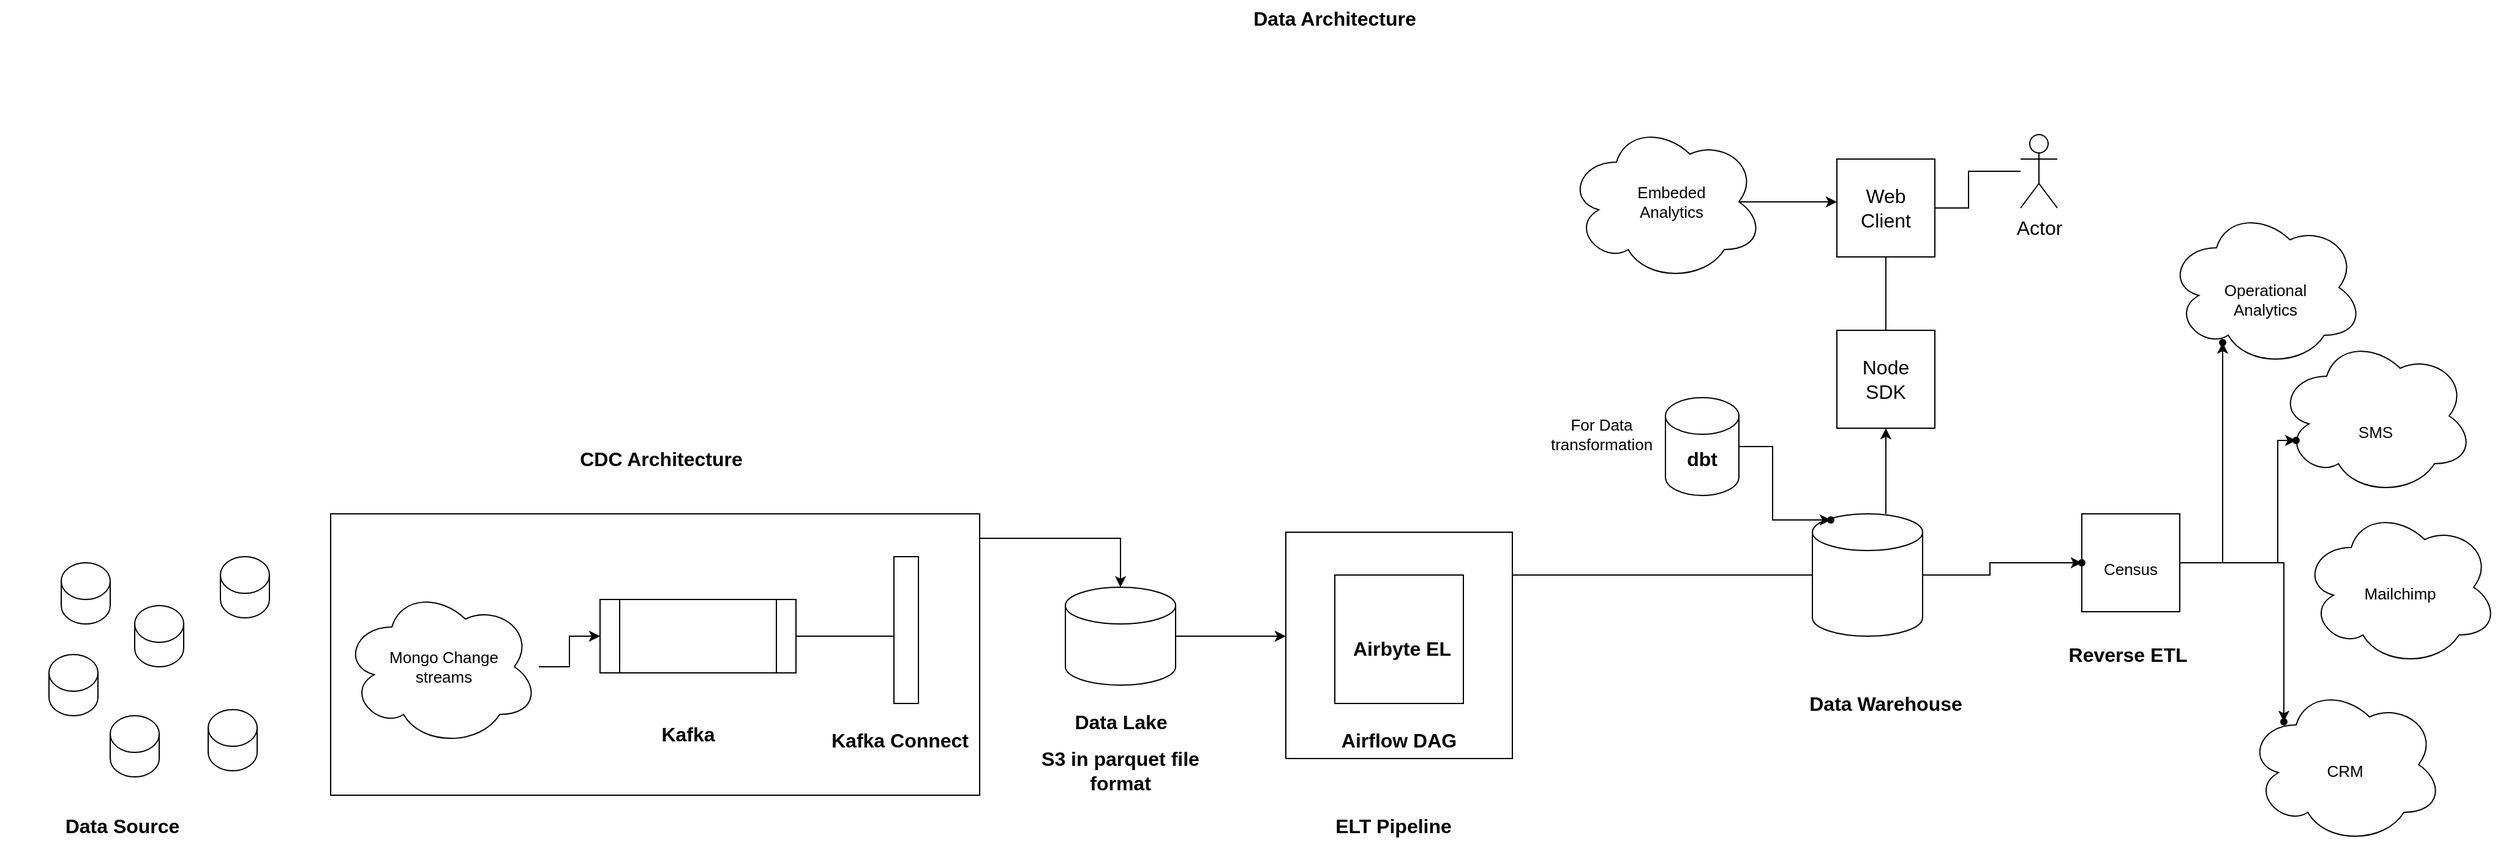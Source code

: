 <mxfile version="17.2.4" type="device" pages="5"><diagram id="MLfxLlReUmTxS9a48HpK" name="Page-1"><mxGraphModel dx="1278" dy="1749" grid="1" gridSize="10" guides="1" tooltips="1" connect="1" arrows="1" fold="1" page="1" pageScale="1" pageWidth="850" pageHeight="1100" math="0" shadow="0"><root><mxCell id="0"/><mxCell id="1" parent="0"/><mxCell id="dMHTMOrOHVbMucpIuJPW-50" value="" style="edgeStyle=orthogonalEdgeStyle;rounded=0;orthogonalLoop=1;jettySize=auto;html=1;" parent="1" source="dMHTMOrOHVbMucpIuJPW-15" edge="1"><mxGeometry relative="1" as="geometry"><Array as="points"><mxPoint x="1420" y="360"/><mxPoint x="1420" y="360"/></Array><mxPoint x="1520" y="360" as="targetPoint"/></mxGeometry></mxCell><mxCell id="dMHTMOrOHVbMucpIuJPW-15" value="" style="whiteSpace=wrap;html=1;aspect=fixed;fontSize=16;" parent="1" vertex="1"><mxGeometry x="1060" y="325" width="185" height="185" as="geometry"/></mxCell><mxCell id="dMHTMOrOHVbMucpIuJPW-9" value="" style="whiteSpace=wrap;html=1;aspect=fixed;fontSize=16;" parent="1" vertex="1"><mxGeometry x="1100" y="360" width="105" height="105" as="geometry"/></mxCell><mxCell id="dMHTMOrOHVbMucpIuJPW-52" value="" style="edgeStyle=orthogonalEdgeStyle;rounded=0;orthogonalLoop=1;jettySize=auto;html=1;" parent="1" source="2MuvFRj35XY689cWOLOl-46" target="2MuvFRj35XY689cWOLOl-8" edge="1"><mxGeometry relative="1" as="geometry"><Array as="points"><mxPoint x="925" y="330"/></Array></mxGeometry></mxCell><mxCell id="2MuvFRj35XY689cWOLOl-46" value="" style="rounded=0;whiteSpace=wrap;html=1;fontSize=13;labelBackgroundColor=none;fontColor=#9AC7BF;" parent="1" vertex="1"><mxGeometry x="280" y="310" width="530" height="230" as="geometry"/></mxCell><mxCell id="2MuvFRj35XY689cWOLOl-1" value="Data Architecture" style="text;html=1;strokeColor=none;fillColor=none;align=center;verticalAlign=middle;whiteSpace=wrap;rounded=0;fontSize=16;fontStyle=1" parent="1" vertex="1"><mxGeometry x="1000" y="-110" width="200" height="30" as="geometry"/></mxCell><mxCell id="dMHTMOrOHVbMucpIuJPW-57" value="" style="edgeStyle=orthogonalEdgeStyle;rounded=0;orthogonalLoop=1;jettySize=auto;html=1;" parent="1" source="2MuvFRj35XY689cWOLOl-2" target="2MuvFRj35XY689cWOLOl-6" edge="1"><mxGeometry relative="1" as="geometry"/></mxCell><mxCell id="2MuvFRj35XY689cWOLOl-2" value="Actor" style="shape=umlActor;verticalLabelPosition=bottom;verticalAlign=top;html=1;outlineConnect=0;fontSize=16;" parent="1" vertex="1"><mxGeometry x="1660" width="30" height="60" as="geometry"/></mxCell><mxCell id="dMHTMOrOHVbMucpIuJPW-42" value="" style="edgeStyle=orthogonalEdgeStyle;rounded=0;orthogonalLoop=1;jettySize=auto;html=1;" parent="1" source="2MuvFRj35XY689cWOLOl-5" target="dMHTMOrOHVbMucpIuJPW-19" edge="1"><mxGeometry relative="1" as="geometry"><Array as="points"><mxPoint x="1550" y="120"/><mxPoint x="1550" y="120"/></Array></mxGeometry></mxCell><mxCell id="2MuvFRj35XY689cWOLOl-5" value="" style="whiteSpace=wrap;html=1;aspect=fixed;fontSize=16;" parent="1" vertex="1"><mxGeometry x="1510" y="20" width="80" height="80" as="geometry"/></mxCell><mxCell id="2MuvFRj35XY689cWOLOl-6" value="Web Client" style="text;html=1;strokeColor=none;fillColor=none;align=center;verticalAlign=middle;whiteSpace=wrap;rounded=0;fontSize=16;" parent="1" vertex="1"><mxGeometry x="1525" y="31.25" width="50" height="57.5" as="geometry"/></mxCell><mxCell id="2MuvFRj35XY689cWOLOl-7" value="" style="shape=cylinder3;whiteSpace=wrap;html=1;boundedLbl=1;backgroundOutline=1;size=15;fontSize=16;" parent="1" vertex="1"><mxGeometry x="120" y="385" width="40" height="50" as="geometry"/></mxCell><mxCell id="dMHTMOrOHVbMucpIuJPW-51" value="" style="edgeStyle=orthogonalEdgeStyle;rounded=0;orthogonalLoop=1;jettySize=auto;html=1;" parent="1" source="2MuvFRj35XY689cWOLOl-8" target="dMHTMOrOHVbMucpIuJPW-15" edge="1"><mxGeometry relative="1" as="geometry"><Array as="points"><mxPoint x="1010" y="410"/><mxPoint x="1010" y="410"/></Array></mxGeometry></mxCell><mxCell id="2MuvFRj35XY689cWOLOl-8" value="" style="shape=cylinder3;whiteSpace=wrap;html=1;boundedLbl=1;backgroundOutline=1;size=15;fontSize=16;" parent="1" vertex="1"><mxGeometry x="880" y="370" width="90" height="80" as="geometry"/></mxCell><mxCell id="2MuvFRj35XY689cWOLOl-10" value="" style="shape=process;whiteSpace=wrap;html=1;backgroundOutline=1;fontSize=16;" parent="1" vertex="1"><mxGeometry x="500" y="380" width="160" height="60" as="geometry"/></mxCell><mxCell id="2MuvFRj35XY689cWOLOl-12" value="" style="shape=cylinder3;whiteSpace=wrap;html=1;boundedLbl=1;backgroundOutline=1;size=15;fontSize=16;" parent="1" vertex="1"><mxGeometry x="50" y="425" width="40" height="50" as="geometry"/></mxCell><mxCell id="2MuvFRj35XY689cWOLOl-13" value="" style="shape=cylinder3;whiteSpace=wrap;html=1;boundedLbl=1;backgroundOutline=1;size=15;fontSize=16;" parent="1" vertex="1"><mxGeometry x="60" y="350" width="40" height="50" as="geometry"/></mxCell><mxCell id="2MuvFRj35XY689cWOLOl-14" value="" style="shape=cylinder3;whiteSpace=wrap;html=1;boundedLbl=1;backgroundOutline=1;size=15;fontSize=16;" parent="1" vertex="1"><mxGeometry x="100" y="475" width="40" height="50" as="geometry"/></mxCell><mxCell id="2MuvFRj35XY689cWOLOl-15" value="Data Source" style="text;html=1;strokeColor=none;fillColor=none;align=center;verticalAlign=middle;whiteSpace=wrap;rounded=0;fontSize=16;fontStyle=1" parent="1" vertex="1"><mxGeometry x="10" y="550" width="200" height="30" as="geometry"/></mxCell><mxCell id="2MuvFRj35XY689cWOLOl-17" value="Kafka" style="text;html=1;strokeColor=none;fillColor=none;align=center;verticalAlign=middle;whiteSpace=wrap;rounded=0;fontSize=16;fontStyle=1" parent="1" vertex="1"><mxGeometry x="512.5" y="475" width="117.5" height="30" as="geometry"/></mxCell><mxCell id="2MuvFRj35XY689cWOLOl-18" value="Kafka Connect" style="text;html=1;strokeColor=none;fillColor=none;align=center;verticalAlign=middle;whiteSpace=wrap;rounded=0;fontSize=16;fontStyle=1" parent="1" vertex="1"><mxGeometry x="630" y="480" width="230" height="30" as="geometry"/></mxCell><mxCell id="2MuvFRj35XY689cWOLOl-21" value="Data Lake" style="text;html=1;strokeColor=none;fillColor=none;align=center;verticalAlign=middle;whiteSpace=wrap;rounded=0;fontSize=16;fontStyle=1" parent="1" vertex="1"><mxGeometry x="857.5" y="465" width="135" height="30" as="geometry"/></mxCell><mxCell id="2MuvFRj35XY689cWOLOl-22" value="" style="shape=cylinder3;whiteSpace=wrap;html=1;boundedLbl=1;backgroundOutline=1;size=15;fontSize=16;" parent="1" vertex="1"><mxGeometry x="190" y="345" width="40" height="50" as="geometry"/></mxCell><mxCell id="2MuvFRj35XY689cWOLOl-23" value="" style="shape=cylinder3;whiteSpace=wrap;html=1;boundedLbl=1;backgroundOutline=1;size=15;fontSize=16;" parent="1" vertex="1"><mxGeometry x="180" y="470" width="40" height="50" as="geometry"/></mxCell><mxCell id="dMHTMOrOHVbMucpIuJPW-22" value="" style="edgeStyle=orthogonalEdgeStyle;rounded=0;orthogonalLoop=1;jettySize=auto;html=1;entryX=0.3;entryY=1.025;entryDx=0;entryDy=0;entryPerimeter=0;" parent="1" source="2MuvFRj35XY689cWOLOl-24" target="dMHTMOrOHVbMucpIuJPW-21" edge="1"><mxGeometry relative="1" as="geometry"><mxPoint x="1650" y="390" as="targetPoint"/></mxGeometry></mxCell><mxCell id="dMHTMOrOHVbMucpIuJPW-44" style="edgeStyle=orthogonalEdgeStyle;rounded=0;orthogonalLoop=1;jettySize=auto;html=1;entryX=0.5;entryY=1;entryDx=0;entryDy=0;" parent="1" source="2MuvFRj35XY689cWOLOl-24" target="dMHTMOrOHVbMucpIuJPW-18" edge="1"><mxGeometry relative="1" as="geometry"><mxPoint x="1545" y="270" as="targetPoint"/><Array as="points"><mxPoint x="1550" y="280"/><mxPoint x="1550" y="280"/></Array></mxGeometry></mxCell><mxCell id="2MuvFRj35XY689cWOLOl-24" value="" style="shape=cylinder3;whiteSpace=wrap;html=1;boundedLbl=1;backgroundOutline=1;size=15;fontSize=16;" parent="1" vertex="1"><mxGeometry x="1490" y="310" width="90" height="100" as="geometry"/></mxCell><mxCell id="2MuvFRj35XY689cWOLOl-25" value="Data Warehouse" style="text;html=1;strokeColor=none;fillColor=none;align=center;verticalAlign=middle;whiteSpace=wrap;rounded=0;fontSize=16;fontStyle=1" parent="1" vertex="1"><mxGeometry x="1430" y="450" width="240" height="30" as="geometry"/></mxCell><mxCell id="dMHTMOrOHVbMucpIuJPW-58" value="" style="edgeStyle=orthogonalEdgeStyle;rounded=0;orthogonalLoop=1;jettySize=auto;html=1;" parent="1" source="2MuvFRj35XY689cWOLOl-39" target="2MuvFRj35XY689cWOLOl-10" edge="1"><mxGeometry relative="1" as="geometry"/></mxCell><mxCell id="2MuvFRj35XY689cWOLOl-39" value="" style="ellipse;shape=cloud;whiteSpace=wrap;html=1;fontSize=16;" parent="1" vertex="1"><mxGeometry x="290" y="370" width="160" height="130" as="geometry"/></mxCell><mxCell id="2MuvFRj35XY689cWOLOl-45" value="Mongo Change streams" style="text;html=1;strokeColor=none;fillColor=none;align=center;verticalAlign=middle;whiteSpace=wrap;rounded=0;fontSize=13;fontStyle=0" parent="1" vertex="1"><mxGeometry x="305" y="420" width="135" height="30" as="geometry"/></mxCell><mxCell id="2MuvFRj35XY689cWOLOl-16" value="" style="rounded=0;whiteSpace=wrap;html=1;fontSize=16;direction=south;" parent="1" vertex="1"><mxGeometry x="740" y="345" width="20" height="120" as="geometry"/></mxCell><mxCell id="dMHTMOrOHVbMucpIuJPW-1" value="" style="edgeStyle=orthogonalEdgeStyle;rounded=0;orthogonalLoop=1;jettySize=auto;html=1;fontSize=16;endArrow=none;" parent="1" source="2MuvFRj35XY689cWOLOl-10" target="2MuvFRj35XY689cWOLOl-16" edge="1"><mxGeometry relative="1" as="geometry"><mxPoint x="600" y="410" as="sourcePoint"/><mxPoint x="880" y="410" as="targetPoint"/><Array as="points"><mxPoint x="710" y="410"/><mxPoint x="710" y="410"/></Array></mxGeometry></mxCell><mxCell id="dMHTMOrOHVbMucpIuJPW-37" value="" style="edgeStyle=orthogonalEdgeStyle;rounded=0;orthogonalLoop=1;jettySize=auto;html=1;" parent="1" source="dMHTMOrOHVbMucpIuJPW-10" target="dMHTMOrOHVbMucpIuJPW-36" edge="1"><mxGeometry relative="1" as="geometry"/></mxCell><mxCell id="dMHTMOrOHVbMucpIuJPW-39" value="" style="edgeStyle=orthogonalEdgeStyle;rounded=0;orthogonalLoop=1;jettySize=auto;html=1;" parent="1" source="dMHTMOrOHVbMucpIuJPW-10" target="dMHTMOrOHVbMucpIuJPW-38" edge="1"><mxGeometry relative="1" as="geometry"/></mxCell><mxCell id="dMHTMOrOHVbMucpIuJPW-41" value="" style="edgeStyle=orthogonalEdgeStyle;rounded=0;orthogonalLoop=1;jettySize=auto;html=1;" parent="1" source="dMHTMOrOHVbMucpIuJPW-10" target="dMHTMOrOHVbMucpIuJPW-40" edge="1"><mxGeometry relative="1" as="geometry"><Array as="points"><mxPoint x="1870" y="350"/><mxPoint x="1870" y="250"/></Array></mxGeometry></mxCell><mxCell id="dMHTMOrOHVbMucpIuJPW-10" value="" style="whiteSpace=wrap;html=1;aspect=fixed;fontSize=16;" parent="1" vertex="1"><mxGeometry x="1710" y="310" width="80" height="80" as="geometry"/></mxCell><mxCell id="Zam5H167QdEEF-61aPMY-2" value="" style="edgeStyle=orthogonalEdgeStyle;rounded=0;orthogonalLoop=1;jettySize=auto;html=1;" parent="1" source="dMHTMOrOHVbMucpIuJPW-11" target="Zam5H167QdEEF-61aPMY-1" edge="1"><mxGeometry relative="1" as="geometry"/></mxCell><mxCell id="dMHTMOrOHVbMucpIuJPW-11" value="" style="shape=cylinder3;whiteSpace=wrap;html=1;boundedLbl=1;backgroundOutline=1;size=15;fontSize=16;" parent="1" vertex="1"><mxGeometry x="1370" y="215" width="60" height="80" as="geometry"/></mxCell><mxCell id="dMHTMOrOHVbMucpIuJPW-12" value="dbt" style="text;html=1;strokeColor=none;fillColor=none;align=center;verticalAlign=middle;whiteSpace=wrap;rounded=0;fontSize=16;fontStyle=1" parent="1" vertex="1"><mxGeometry x="1360" y="250" width="80" height="30" as="geometry"/></mxCell><mxCell id="dMHTMOrOHVbMucpIuJPW-13" value="Airbyte EL" style="text;html=1;strokeColor=none;fillColor=none;align=center;verticalAlign=middle;whiteSpace=wrap;rounded=0;fontSize=16;fontStyle=1" parent="1" vertex="1"><mxGeometry x="1090" y="405" width="130" height="30" as="geometry"/></mxCell><mxCell id="dMHTMOrOHVbMucpIuJPW-16" value="Airflow DAG" style="text;html=1;strokeColor=none;fillColor=none;align=center;verticalAlign=middle;whiteSpace=wrap;rounded=0;fontSize=16;fontStyle=1" parent="1" vertex="1"><mxGeometry x="1065" y="480" width="175" height="30" as="geometry"/></mxCell><mxCell id="dMHTMOrOHVbMucpIuJPW-17" value="ELT Pipeline" style="text;html=1;strokeColor=none;fillColor=none;align=center;verticalAlign=middle;whiteSpace=wrap;rounded=0;fontSize=16;fontStyle=1" parent="1" vertex="1"><mxGeometry x="1032.5" y="550" width="230" height="30" as="geometry"/></mxCell><mxCell id="dMHTMOrOHVbMucpIuJPW-18" value="" style="whiteSpace=wrap;html=1;aspect=fixed;fontSize=16;" parent="1" vertex="1"><mxGeometry x="1510" y="160" width="80" height="80" as="geometry"/></mxCell><mxCell id="dMHTMOrOHVbMucpIuJPW-19" value="Node SDK" style="text;html=1;strokeColor=none;fillColor=none;align=center;verticalAlign=middle;whiteSpace=wrap;rounded=0;fontSize=16;" parent="1" vertex="1"><mxGeometry x="1520" y="172.5" width="60" height="55" as="geometry"/></mxCell><mxCell id="dMHTMOrOHVbMucpIuJPW-21" value="" style="shape=waypoint;sketch=0;size=6;pointerEvents=1;points=[];fillColor=default;resizable=0;rotatable=0;perimeter=centerPerimeter;snapToPoint=1;fontSize=16;" parent="1" vertex="1"><mxGeometry x="1690" y="330" width="40" height="40" as="geometry"/></mxCell><mxCell id="dMHTMOrOHVbMucpIuJPW-23" value="Reverse ETL&amp;nbsp;" style="text;html=1;strokeColor=none;fillColor=none;align=center;verticalAlign=middle;whiteSpace=wrap;rounded=0;fontSize=16;fontStyle=1" parent="1" vertex="1"><mxGeometry x="1635" y="400" width="230" height="50" as="geometry"/></mxCell><mxCell id="dMHTMOrOHVbMucpIuJPW-24" value="" style="ellipse;shape=cloud;whiteSpace=wrap;html=1;fontSize=16;" parent="1" vertex="1"><mxGeometry x="1780" y="60" width="160" height="130" as="geometry"/></mxCell><mxCell id="dMHTMOrOHVbMucpIuJPW-25" value="Operational Analytics" style="text;html=1;strokeColor=none;fillColor=none;align=center;verticalAlign=middle;whiteSpace=wrap;rounded=0;fontSize=13;fontStyle=0" parent="1" vertex="1"><mxGeometry x="1805" y="120" width="110" height="30" as="geometry"/></mxCell><mxCell id="dMHTMOrOHVbMucpIuJPW-26" value="" style="ellipse;shape=cloud;whiteSpace=wrap;html=1;fontSize=16;" parent="1" vertex="1"><mxGeometry x="1870" y="165" width="160" height="130" as="geometry"/></mxCell><mxCell id="dMHTMOrOHVbMucpIuJPW-27" value="SMS" style="text;html=1;strokeColor=none;fillColor=none;align=center;verticalAlign=middle;whiteSpace=wrap;rounded=0;fontSize=13;fontStyle=0" parent="1" vertex="1"><mxGeometry x="1895" y="227.5" width="110" height="30" as="geometry"/></mxCell><mxCell id="dMHTMOrOHVbMucpIuJPW-28" value="" style="ellipse;shape=cloud;whiteSpace=wrap;html=1;fontSize=16;" parent="1" vertex="1"><mxGeometry x="1890" y="305" width="160" height="130" as="geometry"/></mxCell><mxCell id="dMHTMOrOHVbMucpIuJPW-29" value="Mailchimp" style="text;html=1;strokeColor=none;fillColor=none;align=center;verticalAlign=middle;whiteSpace=wrap;rounded=0;fontSize=13;fontStyle=0" parent="1" vertex="1"><mxGeometry x="1915" y="360" width="110" height="30" as="geometry"/></mxCell><mxCell id="dMHTMOrOHVbMucpIuJPW-30" value="" style="ellipse;shape=cloud;whiteSpace=wrap;html=1;fontSize=16;" parent="1" vertex="1"><mxGeometry x="1845" y="450" width="160" height="130" as="geometry"/></mxCell><mxCell id="dMHTMOrOHVbMucpIuJPW-31" value="CRM" style="text;html=1;strokeColor=none;fillColor=none;align=center;verticalAlign=middle;whiteSpace=wrap;rounded=0;fontSize=13;fontStyle=0" parent="1" vertex="1"><mxGeometry x="1870" y="505" width="110" height="30" as="geometry"/></mxCell><mxCell id="dMHTMOrOHVbMucpIuJPW-32" value="" style="ellipse;shape=cloud;whiteSpace=wrap;html=1;fontSize=16;" parent="1" vertex="1"><mxGeometry x="1290" y="-10" width="160" height="130" as="geometry"/></mxCell><mxCell id="dMHTMOrOHVbMucpIuJPW-34" value="" style="edgeStyle=orthogonalEdgeStyle;rounded=0;orthogonalLoop=1;jettySize=auto;html=1;" parent="1" source="dMHTMOrOHVbMucpIuJPW-33" edge="1"><mxGeometry relative="1" as="geometry"><mxPoint x="1510" y="55" as="targetPoint"/><Array as="points"><mxPoint x="1480" y="55"/><mxPoint x="1480" y="55"/></Array></mxGeometry></mxCell><mxCell id="dMHTMOrOHVbMucpIuJPW-33" value="Embeded Analytics" style="text;html=1;strokeColor=none;fillColor=none;align=center;verticalAlign=middle;whiteSpace=wrap;rounded=0;fontSize=13;fontStyle=0" parent="1" vertex="1"><mxGeometry x="1320" y="40" width="110" height="30" as="geometry"/></mxCell><mxCell id="dMHTMOrOHVbMucpIuJPW-36" value="" style="shape=waypoint;sketch=0;size=6;pointerEvents=1;points=[];fillColor=default;resizable=0;rotatable=0;perimeter=centerPerimeter;snapToPoint=1;fontSize=16;" parent="1" vertex="1"><mxGeometry x="1805" y="150" width="40" height="40" as="geometry"/></mxCell><mxCell id="dMHTMOrOHVbMucpIuJPW-38" value="" style="shape=waypoint;sketch=0;size=6;pointerEvents=1;points=[];fillColor=default;resizable=0;rotatable=0;perimeter=centerPerimeter;snapToPoint=1;fontSize=16;" parent="1" vertex="1"><mxGeometry x="1855" y="460" width="40" height="40" as="geometry"/></mxCell><mxCell id="dMHTMOrOHVbMucpIuJPW-40" value="" style="shape=waypoint;sketch=0;size=6;pointerEvents=1;points=[];fillColor=default;resizable=0;rotatable=0;perimeter=centerPerimeter;snapToPoint=1;fontSize=16;" parent="1" vertex="1"><mxGeometry x="1865" y="230" width="40" height="40" as="geometry"/></mxCell><mxCell id="dMHTMOrOHVbMucpIuJPW-54" value="For Data transformation" style="text;html=1;strokeColor=none;fillColor=none;align=center;verticalAlign=middle;whiteSpace=wrap;rounded=0;fontSize=13;fontStyle=0" parent="1" vertex="1"><mxGeometry x="1262.5" y="230" width="110" height="30" as="geometry"/></mxCell><mxCell id="dMHTMOrOHVbMucpIuJPW-59" value="Census" style="text;html=1;strokeColor=none;fillColor=none;align=center;verticalAlign=middle;whiteSpace=wrap;rounded=0;fontSize=13;fontStyle=0" parent="1" vertex="1"><mxGeometry x="1695" y="340" width="110" height="30" as="geometry"/></mxCell><mxCell id="Zam5H167QdEEF-61aPMY-1" value="" style="shape=waypoint;sketch=0;size=6;pointerEvents=1;points=[];fillColor=default;resizable=0;rotatable=0;perimeter=centerPerimeter;snapToPoint=1;fontSize=16;" parent="1" vertex="1"><mxGeometry x="1485" y="295" width="40" height="40" as="geometry"/></mxCell><mxCell id="Zam5H167QdEEF-61aPMY-4" value="S3 in parquet file format&lt;br&gt;" style="text;html=1;strokeColor=none;fillColor=none;align=center;verticalAlign=middle;whiteSpace=wrap;rounded=0;fontSize=16;fontStyle=1" parent="1" vertex="1"><mxGeometry x="840" y="497.5" width="170" height="45" as="geometry"/></mxCell><mxCell id="kh_uRcm3RzFaIjjU_Hs9-9" value="" style="edgeStyle=orthogonalEdgeStyle;rounded=0;orthogonalLoop=1;jettySize=auto;html=1;entryX=1.113;entryY=0.645;entryDx=0;entryDy=0;entryPerimeter=0;" parent="1" edge="1"><mxGeometry relative="1" as="geometry"><mxPoint x="840" y="417.5" as="sourcePoint"/><mxPoint x="840" y="417.5" as="targetPoint"/></mxGeometry></mxCell><mxCell id="kh_uRcm3RzFaIjjU_Hs9-15" value="CDC Architecture" style="text;html=1;strokeColor=none;fillColor=none;align=center;verticalAlign=middle;whiteSpace=wrap;rounded=0;fontSize=16;fontStyle=1" parent="1" vertex="1"><mxGeometry x="450" y="250" width="200" height="30" as="geometry"/></mxCell></root></mxGraphModel></diagram><diagram name="DSP" id="9cz36KpWRtKjOb3YwmJv"><mxGraphModel dx="1278" dy="1749" grid="1" gridSize="10" guides="1" tooltips="1" connect="1" arrows="1" fold="1" page="1" pageScale="1" pageWidth="850" pageHeight="1100" math="0" shadow="0"><root><mxCell id="37pPVgImHOycf4YDOR6S-0"/><mxCell id="37pPVgImHOycf4YDOR6S-1" parent="37pPVgImHOycf4YDOR6S-0"/><mxCell id="QeRcjWxBZLcTuxGK2IN4-0" value="" style="rounded=1;whiteSpace=wrap;html=1;" parent="37pPVgImHOycf4YDOR6S-1" vertex="1"><mxGeometry x="980" y="560" width="450" height="60" as="geometry"/></mxCell><mxCell id="QeRcjWxBZLcTuxGK2IN4-57" value="" style="edgeStyle=orthogonalEdgeStyle;rounded=0;orthogonalLoop=1;jettySize=auto;html=1;" parent="37pPVgImHOycf4YDOR6S-1" source="37pPVgImHOycf4YDOR6S-3" target="QeRcjWxBZLcTuxGK2IN4-56" edge="1"><mxGeometry relative="1" as="geometry"><Array as="points"><mxPoint x="1900" y="530"/><mxPoint x="1900" y="530"/></Array></mxGeometry></mxCell><mxCell id="37pPVgImHOycf4YDOR6S-3" value="" style="whiteSpace=wrap;html=1;aspect=fixed;fontSize=16;" parent="37pPVgImHOycf4YDOR6S-1" vertex="1"><mxGeometry x="1745" y="570" width="235" height="235" as="geometry"/></mxCell><mxCell id="37pPVgImHOycf4YDOR6S-4" value="" style="whiteSpace=wrap;html=1;aspect=fixed;fontSize=16;" parent="37pPVgImHOycf4YDOR6S-1" vertex="1"><mxGeometry x="1802.5" y="627.5" width="120" height="120" as="geometry"/></mxCell><mxCell id="QeRcjWxBZLcTuxGK2IN4-41" value="" style="edgeStyle=orthogonalEdgeStyle;rounded=0;orthogonalLoop=1;jettySize=auto;html=1;" parent="37pPVgImHOycf4YDOR6S-1" source="37pPVgImHOycf4YDOR6S-6" target="QeRcjWxBZLcTuxGK2IN4-40" edge="1"><mxGeometry relative="1" as="geometry"/></mxCell><mxCell id="dUNZ6StU2iiKzTPRoCFc-2" value="" style="edgeStyle=orthogonalEdgeStyle;rounded=0;orthogonalLoop=1;jettySize=auto;html=1;entryX=0.5;entryY=0;entryDx=0;entryDy=0;" parent="37pPVgImHOycf4YDOR6S-1" source="37pPVgImHOycf4YDOR6S-6" target="56DtGqEFQ9TYVguY027f-0" edge="1"><mxGeometry relative="1" as="geometry"><mxPoint x="545" y="660" as="targetPoint"/><Array as="points"><mxPoint x="545" y="670"/></Array></mxGeometry></mxCell><mxCell id="37pPVgImHOycf4YDOR6S-6" value="" style="rounded=0;whiteSpace=wrap;html=1;fontSize=13;labelBackgroundColor=none;fontColor=#9AC7BF;" parent="37pPVgImHOycf4YDOR6S-1" vertex="1"><mxGeometry x="280" y="310" width="530" height="230" as="geometry"/></mxCell><mxCell id="37pPVgImHOycf4YDOR6S-7" value="&lt;font style=&quot;font-size: 21px&quot;&gt;Ikure DSP &amp;amp; Data Architecture&lt;/font&gt;" style="text;html=1;strokeColor=none;fillColor=none;align=center;verticalAlign=middle;whiteSpace=wrap;rounded=0;fontSize=16;fontStyle=1" parent="37pPVgImHOycf4YDOR6S-1" vertex="1"><mxGeometry x="1220" y="-320" width="310" height="50" as="geometry"/></mxCell><mxCell id="37pPVgImHOycf4YDOR6S-8" value="" style="edgeStyle=orthogonalEdgeStyle;rounded=0;orthogonalLoop=1;jettySize=auto;html=1;" parent="37pPVgImHOycf4YDOR6S-1" source="37pPVgImHOycf4YDOR6S-9" target="37pPVgImHOycf4YDOR6S-12" edge="1"><mxGeometry relative="1" as="geometry"/></mxCell><mxCell id="37pPVgImHOycf4YDOR6S-9" value="Actor" style="shape=umlActor;verticalLabelPosition=bottom;verticalAlign=top;html=1;outlineConnect=0;fontSize=16;" parent="37pPVgImHOycf4YDOR6S-1" vertex="1"><mxGeometry x="2585" y="-50" width="30" height="60" as="geometry"/></mxCell><mxCell id="37pPVgImHOycf4YDOR6S-10" value="" style="edgeStyle=orthogonalEdgeStyle;rounded=0;orthogonalLoop=1;jettySize=auto;html=1;" parent="37pPVgImHOycf4YDOR6S-1" source="37pPVgImHOycf4YDOR6S-11" target="37pPVgImHOycf4YDOR6S-46" edge="1"><mxGeometry relative="1" as="geometry"><Array as="points"><mxPoint x="2475" y="70"/><mxPoint x="2475" y="70"/></Array></mxGeometry></mxCell><mxCell id="37pPVgImHOycf4YDOR6S-11" value="" style="whiteSpace=wrap;html=1;aspect=fixed;fontSize=16;" parent="37pPVgImHOycf4YDOR6S-1" vertex="1"><mxGeometry x="2435" y="-30" width="80" height="80" as="geometry"/></mxCell><mxCell id="37pPVgImHOycf4YDOR6S-12" value="Web Client" style="text;html=1;strokeColor=none;fillColor=none;align=center;verticalAlign=middle;whiteSpace=wrap;rounded=0;fontSize=16;" parent="37pPVgImHOycf4YDOR6S-1" vertex="1"><mxGeometry x="2450" y="-18.75" width="50" height="57.5" as="geometry"/></mxCell><mxCell id="37pPVgImHOycf4YDOR6S-13" value="" style="shape=cylinder3;whiteSpace=wrap;html=1;boundedLbl=1;backgroundOutline=1;size=15;fontSize=16;" parent="37pPVgImHOycf4YDOR6S-1" vertex="1"><mxGeometry x="120" y="385" width="40" height="50" as="geometry"/></mxCell><mxCell id="37pPVgImHOycf4YDOR6S-16" value="" style="shape=process;whiteSpace=wrap;html=1;backgroundOutline=1;fontSize=16;" parent="37pPVgImHOycf4YDOR6S-1" vertex="1"><mxGeometry x="500" y="380" width="160" height="60" as="geometry"/></mxCell><mxCell id="37pPVgImHOycf4YDOR6S-17" value="" style="shape=cylinder3;whiteSpace=wrap;html=1;boundedLbl=1;backgroundOutline=1;size=15;fontSize=16;" parent="37pPVgImHOycf4YDOR6S-1" vertex="1"><mxGeometry x="50" y="425" width="40" height="50" as="geometry"/></mxCell><mxCell id="37pPVgImHOycf4YDOR6S-18" value="" style="shape=cylinder3;whiteSpace=wrap;html=1;boundedLbl=1;backgroundOutline=1;size=15;fontSize=16;" parent="37pPVgImHOycf4YDOR6S-1" vertex="1"><mxGeometry x="60" y="350" width="40" height="50" as="geometry"/></mxCell><mxCell id="37pPVgImHOycf4YDOR6S-19" value="" style="shape=cylinder3;whiteSpace=wrap;html=1;boundedLbl=1;backgroundOutline=1;size=15;fontSize=16;" parent="37pPVgImHOycf4YDOR6S-1" vertex="1"><mxGeometry x="100" y="475" width="40" height="50" as="geometry"/></mxCell><mxCell id="37pPVgImHOycf4YDOR6S-20" value="Data Source" style="text;html=1;strokeColor=none;fillColor=none;align=center;verticalAlign=middle;whiteSpace=wrap;rounded=0;fontSize=16;fontStyle=1" parent="37pPVgImHOycf4YDOR6S-1" vertex="1"><mxGeometry x="10" y="550" width="200" height="30" as="geometry"/></mxCell><mxCell id="37pPVgImHOycf4YDOR6S-21" value="Kafka" style="text;html=1;strokeColor=none;fillColor=none;align=center;verticalAlign=middle;whiteSpace=wrap;rounded=0;fontSize=16;fontStyle=1" parent="37pPVgImHOycf4YDOR6S-1" vertex="1"><mxGeometry x="512.5" y="475" width="117.5" height="30" as="geometry"/></mxCell><mxCell id="37pPVgImHOycf4YDOR6S-22" value="Kafka Connect" style="text;html=1;strokeColor=none;fillColor=none;align=center;verticalAlign=middle;whiteSpace=wrap;rounded=0;fontSize=16;fontStyle=1" parent="37pPVgImHOycf4YDOR6S-1" vertex="1"><mxGeometry x="630" y="480" width="230" height="30" as="geometry"/></mxCell><mxCell id="37pPVgImHOycf4YDOR6S-23" value="AWS S3" style="text;html=1;strokeColor=none;fillColor=none;align=center;verticalAlign=middle;whiteSpace=wrap;rounded=0;fontSize=16;fontStyle=1" parent="37pPVgImHOycf4YDOR6S-1" vertex="1"><mxGeometry x="1020" y="575" width="80" height="30" as="geometry"/></mxCell><mxCell id="si0zQN7qM-6hhGcV5tdz-10" value="" style="edgeStyle=orthogonalEdgeStyle;rounded=0;orthogonalLoop=1;jettySize=auto;html=1;" parent="37pPVgImHOycf4YDOR6S-1" source="37pPVgImHOycf4YDOR6S-24" target="37pPVgImHOycf4YDOR6S-31" edge="1"><mxGeometry relative="1" as="geometry"/></mxCell><mxCell id="37pPVgImHOycf4YDOR6S-24" value="" style="shape=cylinder3;whiteSpace=wrap;html=1;boundedLbl=1;backgroundOutline=1;size=15;fontSize=16;" parent="37pPVgImHOycf4YDOR6S-1" vertex="1"><mxGeometry x="190" y="345" width="40" height="50" as="geometry"/></mxCell><mxCell id="si0zQN7qM-6hhGcV5tdz-11" value="" style="edgeStyle=orthogonalEdgeStyle;rounded=0;orthogonalLoop=1;jettySize=auto;html=1;" parent="37pPVgImHOycf4YDOR6S-1" source="37pPVgImHOycf4YDOR6S-25" target="37pPVgImHOycf4YDOR6S-31" edge="1"><mxGeometry relative="1" as="geometry"/></mxCell><mxCell id="37pPVgImHOycf4YDOR6S-25" value="" style="shape=cylinder3;whiteSpace=wrap;html=1;boundedLbl=1;backgroundOutline=1;size=15;fontSize=16;" parent="37pPVgImHOycf4YDOR6S-1" vertex="1"><mxGeometry x="180" y="470" width="40" height="50" as="geometry"/></mxCell><mxCell id="37pPVgImHOycf4YDOR6S-26" value="" style="edgeStyle=orthogonalEdgeStyle;rounded=0;orthogonalLoop=1;jettySize=auto;html=1;entryX=0.3;entryY=1.025;entryDx=0;entryDy=0;entryPerimeter=0;exitX=0.312;exitY=1.019;exitDx=0;exitDy=0;exitPerimeter=0;" parent="37pPVgImHOycf4YDOR6S-1" source="QeRcjWxBZLcTuxGK2IN4-67" target="37pPVgImHOycf4YDOR6S-47" edge="1"><mxGeometry relative="1" as="geometry"><mxPoint x="2670" y="500" as="targetPoint"/><mxPoint x="1940" y="450" as="sourcePoint"/><Array as="points"><mxPoint x="1940" y="410"/><mxPoint x="1940" y="490"/><mxPoint x="2730" y="490"/></Array></mxGeometry></mxCell><mxCell id="37pPVgImHOycf4YDOR6S-30" value="" style="edgeStyle=orthogonalEdgeStyle;rounded=0;orthogonalLoop=1;jettySize=auto;html=1;" parent="37pPVgImHOycf4YDOR6S-1" source="37pPVgImHOycf4YDOR6S-31" target="37pPVgImHOycf4YDOR6S-16" edge="1"><mxGeometry relative="1" as="geometry"/></mxCell><mxCell id="37pPVgImHOycf4YDOR6S-31" value="" style="ellipse;shape=cloud;whiteSpace=wrap;html=1;fontSize=16;" parent="37pPVgImHOycf4YDOR6S-1" vertex="1"><mxGeometry x="290" y="370" width="160" height="130" as="geometry"/></mxCell><mxCell id="37pPVgImHOycf4YDOR6S-32" value="Mongo Change streams" style="text;html=1;strokeColor=none;fillColor=none;align=center;verticalAlign=middle;whiteSpace=wrap;rounded=0;fontSize=13;fontStyle=0" parent="37pPVgImHOycf4YDOR6S-1" vertex="1"><mxGeometry x="305" y="420" width="135" height="30" as="geometry"/></mxCell><mxCell id="37pPVgImHOycf4YDOR6S-33" value="" style="rounded=0;whiteSpace=wrap;html=1;fontSize=16;direction=south;" parent="37pPVgImHOycf4YDOR6S-1" vertex="1"><mxGeometry x="740" y="345" width="20" height="120" as="geometry"/></mxCell><mxCell id="37pPVgImHOycf4YDOR6S-34" value="" style="edgeStyle=orthogonalEdgeStyle;rounded=0;orthogonalLoop=1;jettySize=auto;html=1;fontSize=16;endArrow=none;" parent="37pPVgImHOycf4YDOR6S-1" source="37pPVgImHOycf4YDOR6S-16" target="37pPVgImHOycf4YDOR6S-33" edge="1"><mxGeometry relative="1" as="geometry"><mxPoint x="600" y="410" as="sourcePoint"/><mxPoint x="880" y="410" as="targetPoint"/><Array as="points"><mxPoint x="710" y="410"/><mxPoint x="710" y="410"/></Array></mxGeometry></mxCell><mxCell id="37pPVgImHOycf4YDOR6S-35" value="CDC Architecture" style="text;html=1;strokeColor=none;fillColor=none;align=center;verticalAlign=middle;whiteSpace=wrap;rounded=0;fontSize=16;fontStyle=1" parent="37pPVgImHOycf4YDOR6S-1" vertex="1"><mxGeometry x="440" y="240" width="200" height="30" as="geometry"/></mxCell><mxCell id="37pPVgImHOycf4YDOR6S-36" value="" style="edgeStyle=orthogonalEdgeStyle;rounded=0;orthogonalLoop=1;jettySize=auto;html=1;" parent="37pPVgImHOycf4YDOR6S-1" source="37pPVgImHOycf4YDOR6S-39" target="37pPVgImHOycf4YDOR6S-60" edge="1"><mxGeometry relative="1" as="geometry"/></mxCell><mxCell id="37pPVgImHOycf4YDOR6S-37" value="" style="edgeStyle=orthogonalEdgeStyle;rounded=0;orthogonalLoop=1;jettySize=auto;html=1;" parent="37pPVgImHOycf4YDOR6S-1" source="37pPVgImHOycf4YDOR6S-39" target="37pPVgImHOycf4YDOR6S-61" edge="1"><mxGeometry relative="1" as="geometry"/></mxCell><mxCell id="37pPVgImHOycf4YDOR6S-38" value="" style="edgeStyle=orthogonalEdgeStyle;rounded=0;orthogonalLoop=1;jettySize=auto;html=1;" parent="37pPVgImHOycf4YDOR6S-1" source="37pPVgImHOycf4YDOR6S-39" target="37pPVgImHOycf4YDOR6S-62" edge="1"><mxGeometry relative="1" as="geometry"><Array as="points"><mxPoint x="2890" y="460"/><mxPoint x="2890" y="360"/></Array></mxGeometry></mxCell><mxCell id="37pPVgImHOycf4YDOR6S-39" value="" style="whiteSpace=wrap;html=1;aspect=fixed;fontSize=16;" parent="37pPVgImHOycf4YDOR6S-1" vertex="1"><mxGeometry x="2730" y="420" width="80" height="80" as="geometry"/></mxCell><mxCell id="QeRcjWxBZLcTuxGK2IN4-60" value="" style="edgeStyle=orthogonalEdgeStyle;rounded=0;orthogonalLoop=1;jettySize=auto;html=1;" parent="37pPVgImHOycf4YDOR6S-1" source="37pPVgImHOycf4YDOR6S-40" target="QeRcjWxBZLcTuxGK2IN4-36" edge="1"><mxGeometry relative="1" as="geometry"><Array as="points"><mxPoint x="1890" y="250"/><mxPoint x="1890" y="250"/></Array></mxGeometry></mxCell><mxCell id="37pPVgImHOycf4YDOR6S-40" value="" style="shape=cylinder3;whiteSpace=wrap;html=1;boundedLbl=1;backgroundOutline=1;size=15;fontSize=16;" parent="37pPVgImHOycf4YDOR6S-1" vertex="1"><mxGeometry x="1860" y="130" width="60" height="80" as="geometry"/></mxCell><mxCell id="37pPVgImHOycf4YDOR6S-41" value="dbt" style="text;html=1;strokeColor=none;fillColor=none;align=center;verticalAlign=middle;whiteSpace=wrap;rounded=0;fontSize=16;fontStyle=1" parent="37pPVgImHOycf4YDOR6S-1" vertex="1"><mxGeometry x="1825" y="170" width="130" height="30" as="geometry"/></mxCell><mxCell id="37pPVgImHOycf4YDOR6S-42" value="Airbyte EL" style="text;html=1;strokeColor=none;fillColor=none;align=center;verticalAlign=middle;whiteSpace=wrap;rounded=0;fontSize=16;fontStyle=1" parent="37pPVgImHOycf4YDOR6S-1" vertex="1"><mxGeometry x="1797.5" y="680" width="130" height="30" as="geometry"/></mxCell><mxCell id="37pPVgImHOycf4YDOR6S-43" value="Airflow DAG" style="text;html=1;strokeColor=none;fillColor=none;align=center;verticalAlign=middle;whiteSpace=wrap;rounded=0;fontSize=16;fontStyle=1" parent="37pPVgImHOycf4YDOR6S-1" vertex="1"><mxGeometry x="1750" y="770" width="230" height="30" as="geometry"/></mxCell><mxCell id="37pPVgImHOycf4YDOR6S-44" value="ELT Pipeline" style="text;html=1;strokeColor=none;fillColor=none;align=center;verticalAlign=middle;whiteSpace=wrap;rounded=0;fontSize=16;fontStyle=1" parent="37pPVgImHOycf4YDOR6S-1" vertex="1"><mxGeometry x="1750" y="830" width="230" height="30" as="geometry"/></mxCell><mxCell id="QeRcjWxBZLcTuxGK2IN4-66" value="" style="edgeStyle=orthogonalEdgeStyle;rounded=0;orthogonalLoop=1;jettySize=auto;html=1;" parent="37pPVgImHOycf4YDOR6S-1" source="37pPVgImHOycf4YDOR6S-45" target="QeRcjWxBZLcTuxGK2IN4-65" edge="1"><mxGeometry relative="1" as="geometry"/></mxCell><mxCell id="37pPVgImHOycf4YDOR6S-45" value="" style="whiteSpace=wrap;html=1;aspect=fixed;fontSize=16;" parent="37pPVgImHOycf4YDOR6S-1" vertex="1"><mxGeometry x="2435" y="110" width="80" height="80" as="geometry"/></mxCell><mxCell id="37pPVgImHOycf4YDOR6S-46" value="Node SDK" style="text;html=1;strokeColor=none;fillColor=none;align=center;verticalAlign=middle;whiteSpace=wrap;rounded=0;fontSize=16;" parent="37pPVgImHOycf4YDOR6S-1" vertex="1"><mxGeometry x="2445" y="130" width="50" height="47.5" as="geometry"/></mxCell><mxCell id="37pPVgImHOycf4YDOR6S-47" value="" style="shape=waypoint;sketch=0;size=6;pointerEvents=1;points=[];fillColor=default;resizable=0;rotatable=0;perimeter=centerPerimeter;snapToPoint=1;fontSize=16;" parent="37pPVgImHOycf4YDOR6S-1" vertex="1"><mxGeometry x="2710" y="440" width="40" height="40" as="geometry"/></mxCell><mxCell id="37pPVgImHOycf4YDOR6S-48" value="Reverse ETL&amp;nbsp;" style="text;html=1;strokeColor=none;fillColor=none;align=center;verticalAlign=middle;whiteSpace=wrap;rounded=0;fontSize=16;fontStyle=1" parent="37pPVgImHOycf4YDOR6S-1" vertex="1"><mxGeometry x="2655" y="510" width="230" height="50" as="geometry"/></mxCell><mxCell id="37pPVgImHOycf4YDOR6S-49" value="" style="ellipse;shape=cloud;whiteSpace=wrap;html=1;fontSize=16;" parent="37pPVgImHOycf4YDOR6S-1" vertex="1"><mxGeometry x="2800" y="170" width="160" height="130" as="geometry"/></mxCell><mxCell id="37pPVgImHOycf4YDOR6S-50" value="Operational Analytics" style="text;html=1;strokeColor=none;fillColor=none;align=center;verticalAlign=middle;whiteSpace=wrap;rounded=0;fontSize=13;fontStyle=0" parent="37pPVgImHOycf4YDOR6S-1" vertex="1"><mxGeometry x="2825" y="230" width="110" height="30" as="geometry"/></mxCell><mxCell id="37pPVgImHOycf4YDOR6S-51" value="" style="ellipse;shape=cloud;whiteSpace=wrap;html=1;fontSize=16;" parent="37pPVgImHOycf4YDOR6S-1" vertex="1"><mxGeometry x="2890" y="275" width="160" height="130" as="geometry"/></mxCell><mxCell id="37pPVgImHOycf4YDOR6S-52" value="SMS" style="text;html=1;strokeColor=none;fillColor=none;align=center;verticalAlign=middle;whiteSpace=wrap;rounded=0;fontSize=13;fontStyle=0" parent="37pPVgImHOycf4YDOR6S-1" vertex="1"><mxGeometry x="2915" y="337.5" width="110" height="30" as="geometry"/></mxCell><mxCell id="37pPVgImHOycf4YDOR6S-53" value="" style="ellipse;shape=cloud;whiteSpace=wrap;html=1;fontSize=16;" parent="37pPVgImHOycf4YDOR6S-1" vertex="1"><mxGeometry x="2915" y="420" width="160" height="130" as="geometry"/></mxCell><mxCell id="37pPVgImHOycf4YDOR6S-54" value="Mailchimp" style="text;html=1;strokeColor=none;fillColor=none;align=center;verticalAlign=middle;whiteSpace=wrap;rounded=0;fontSize=13;fontStyle=0" parent="37pPVgImHOycf4YDOR6S-1" vertex="1"><mxGeometry x="2935" y="470" width="110" height="30" as="geometry"/></mxCell><mxCell id="37pPVgImHOycf4YDOR6S-55" value="" style="ellipse;shape=cloud;whiteSpace=wrap;html=1;fontSize=16;" parent="37pPVgImHOycf4YDOR6S-1" vertex="1"><mxGeometry x="2865" y="560" width="160" height="130" as="geometry"/></mxCell><mxCell id="37pPVgImHOycf4YDOR6S-56" value="CRM" style="text;html=1;strokeColor=none;fillColor=none;align=center;verticalAlign=middle;whiteSpace=wrap;rounded=0;fontSize=13;fontStyle=0" parent="37pPVgImHOycf4YDOR6S-1" vertex="1"><mxGeometry x="2890" y="615" width="110" height="30" as="geometry"/></mxCell><mxCell id="37pPVgImHOycf4YDOR6S-57" value="" style="ellipse;shape=cloud;whiteSpace=wrap;html=1;fontSize=16;" parent="37pPVgImHOycf4YDOR6S-1" vertex="1"><mxGeometry x="2210" y="-70" width="160" height="130" as="geometry"/></mxCell><mxCell id="37pPVgImHOycf4YDOR6S-58" value="" style="edgeStyle=orthogonalEdgeStyle;rounded=0;orthogonalLoop=1;jettySize=auto;html=1;" parent="37pPVgImHOycf4YDOR6S-1" source="37pPVgImHOycf4YDOR6S-59" edge="1"><mxGeometry relative="1" as="geometry"><mxPoint x="2435" y="5" as="targetPoint"/><Array as="points"><mxPoint x="2405" y="5"/><mxPoint x="2405" y="5"/></Array></mxGeometry></mxCell><mxCell id="37pPVgImHOycf4YDOR6S-59" value="Embeded Analytics" style="text;html=1;strokeColor=none;fillColor=none;align=center;verticalAlign=middle;whiteSpace=wrap;rounded=0;fontSize=13;fontStyle=0" parent="37pPVgImHOycf4YDOR6S-1" vertex="1"><mxGeometry x="2245" y="-10" width="110" height="30" as="geometry"/></mxCell><mxCell id="37pPVgImHOycf4YDOR6S-60" value="" style="shape=waypoint;sketch=0;size=6;pointerEvents=1;points=[];fillColor=default;resizable=0;rotatable=0;perimeter=centerPerimeter;snapToPoint=1;fontSize=16;" parent="37pPVgImHOycf4YDOR6S-1" vertex="1"><mxGeometry x="2825" y="260" width="40" height="40" as="geometry"/></mxCell><mxCell id="37pPVgImHOycf4YDOR6S-61" value="" style="shape=waypoint;sketch=0;size=6;pointerEvents=1;points=[];fillColor=default;resizable=0;rotatable=0;perimeter=centerPerimeter;snapToPoint=1;fontSize=16;" parent="37pPVgImHOycf4YDOR6S-1" vertex="1"><mxGeometry x="2875" y="570" width="40" height="40" as="geometry"/></mxCell><mxCell id="37pPVgImHOycf4YDOR6S-62" value="" style="shape=waypoint;sketch=0;size=6;pointerEvents=1;points=[];fillColor=default;resizable=0;rotatable=0;perimeter=centerPerimeter;snapToPoint=1;fontSize=16;" parent="37pPVgImHOycf4YDOR6S-1" vertex="1"><mxGeometry x="2885" y="340" width="40" height="40" as="geometry"/></mxCell><mxCell id="37pPVgImHOycf4YDOR6S-64" value="" style="ellipse;shape=cloud;whiteSpace=wrap;html=1;fontSize=16;" parent="37pPVgImHOycf4YDOR6S-1" vertex="1"><mxGeometry x="1690" y="100" width="160" height="130" as="geometry"/></mxCell><mxCell id="37pPVgImHOycf4YDOR6S-65" value="For Data transformation" style="text;html=1;strokeColor=none;fillColor=none;align=center;verticalAlign=middle;whiteSpace=wrap;rounded=0;fontSize=13;fontStyle=0" parent="37pPVgImHOycf4YDOR6S-1" vertex="1"><mxGeometry x="1720" y="155" width="110" height="30" as="geometry"/></mxCell><mxCell id="37pPVgImHOycf4YDOR6S-66" value="Census" style="text;html=1;strokeColor=none;fillColor=none;align=center;verticalAlign=middle;whiteSpace=wrap;rounded=0;fontSize=13;fontStyle=0" parent="37pPVgImHOycf4YDOR6S-1" vertex="1"><mxGeometry x="2715" y="450" width="110" height="30" as="geometry"/></mxCell><mxCell id="QeRcjWxBZLcTuxGK2IN4-1" value="" style="rounded=1;whiteSpace=wrap;html=1;" parent="37pPVgImHOycf4YDOR6S-1" vertex="1"><mxGeometry x="970" y="190" width="470" height="350" as="geometry"/></mxCell><mxCell id="si0zQN7qM-6hhGcV5tdz-0" value="" style="edgeStyle=orthogonalEdgeStyle;rounded=0;orthogonalLoop=1;jettySize=auto;html=1;" parent="37pPVgImHOycf4YDOR6S-1" source="QeRcjWxBZLcTuxGK2IN4-2" target="QeRcjWxBZLcTuxGK2IN4-11" edge="1"><mxGeometry relative="1" as="geometry"><Array as="points"><mxPoint x="1140" y="330"/><mxPoint x="1140" y="330"/></Array></mxGeometry></mxCell><mxCell id="QeRcjWxBZLcTuxGK2IN4-2" value="" style="rounded=1;whiteSpace=wrap;html=1;" parent="37pPVgImHOycf4YDOR6S-1" vertex="1"><mxGeometry x="990" y="245" width="80" height="175" as="geometry"/></mxCell><mxCell id="si0zQN7qM-6hhGcV5tdz-1" value="" style="edgeStyle=orthogonalEdgeStyle;rounded=0;orthogonalLoop=1;jettySize=auto;html=1;" parent="37pPVgImHOycf4YDOR6S-1" source="QeRcjWxBZLcTuxGK2IN4-3" target="QeRcjWxBZLcTuxGK2IN4-10" edge="1"><mxGeometry relative="1" as="geometry"><Array as="points"><mxPoint x="1290" y="340"/><mxPoint x="1290" y="340"/></Array></mxGeometry></mxCell><mxCell id="QeRcjWxBZLcTuxGK2IN4-3" value="" style="rounded=1;whiteSpace=wrap;html=1;" parent="37pPVgImHOycf4YDOR6S-1" vertex="1"><mxGeometry x="1155" y="260" width="80" height="160" as="geometry"/></mxCell><mxCell id="QeRcjWxBZLcTuxGK2IN4-4" value="" style="rounded=1;whiteSpace=wrap;html=1;" parent="37pPVgImHOycf4YDOR6S-1" vertex="1"><mxGeometry x="1310" y="235" width="80" height="185" as="geometry"/></mxCell><mxCell id="si0zQN7qM-6hhGcV5tdz-9" value="" style="edgeStyle=orthogonalEdgeStyle;rounded=0;orthogonalLoop=1;jettySize=auto;html=1;" parent="37pPVgImHOycf4YDOR6S-1" source="QeRcjWxBZLcTuxGK2IN4-5" target="QeRcjWxBZLcTuxGK2IN4-29" edge="1"><mxGeometry relative="1" as="geometry"/></mxCell><mxCell id="QeRcjWxBZLcTuxGK2IN4-5" value="Delta Lake" style="text;html=1;strokeColor=none;fillColor=none;align=center;verticalAlign=middle;whiteSpace=wrap;rounded=0;fontSize=16;fontStyle=1" parent="37pPVgImHOycf4YDOR6S-1" vertex="1"><mxGeometry x="1080" y="195" width="230" height="30" as="geometry"/></mxCell><mxCell id="QeRcjWxBZLcTuxGK2IN4-6" value="Bronze Stage" style="text;html=1;strokeColor=none;fillColor=none;align=center;verticalAlign=middle;whiteSpace=wrap;rounded=0;fontSize=16;fontStyle=1" parent="37pPVgImHOycf4YDOR6S-1" vertex="1"><mxGeometry x="985" y="445" width="105" height="30" as="geometry"/></mxCell><mxCell id="QeRcjWxBZLcTuxGK2IN4-7" value="Silver Stage" style="text;html=1;strokeColor=none;fillColor=none;align=center;verticalAlign=middle;whiteSpace=wrap;rounded=0;fontSize=16;fontStyle=1" parent="37pPVgImHOycf4YDOR6S-1" vertex="1"><mxGeometry x="1145" y="445" width="120" height="30" as="geometry"/></mxCell><mxCell id="QeRcjWxBZLcTuxGK2IN4-55" style="edgeStyle=orthogonalEdgeStyle;rounded=0;orthogonalLoop=1;jettySize=auto;html=1;exitX=1;exitY=0.5;exitDx=0;exitDy=0;" parent="37pPVgImHOycf4YDOR6S-1" source="QeRcjWxBZLcTuxGK2IN4-8" target="37pPVgImHOycf4YDOR6S-3" edge="1"><mxGeometry relative="1" as="geometry"><mxPoint x="1570" y="961.0" as="targetPoint"/><Array as="points"><mxPoint x="1490" y="460"/><mxPoint x="1490" y="730"/></Array></mxGeometry></mxCell><mxCell id="QeRcjWxBZLcTuxGK2IN4-8" value="Gold Stage" style="text;html=1;strokeColor=none;fillColor=none;align=center;verticalAlign=middle;whiteSpace=wrap;rounded=0;fontSize=16;fontStyle=1" parent="37pPVgImHOycf4YDOR6S-1" vertex="1"><mxGeometry x="1290" y="445" width="135" height="30" as="geometry"/></mxCell><mxCell id="QeRcjWxBZLcTuxGK2IN4-9" value="Ingestion Table" style="text;html=1;strokeColor=none;fillColor=none;align=center;verticalAlign=middle;whiteSpace=wrap;rounded=0;fontSize=16;fontStyle=1;rotation=270;" parent="37pPVgImHOycf4YDOR6S-1" vertex="1"><mxGeometry x="938.75" y="303.75" width="177.5" height="30" as="geometry"/></mxCell><mxCell id="QeRcjWxBZLcTuxGK2IN4-10" value="Consumstion Tables" style="text;html=1;strokeColor=none;fillColor=none;align=center;verticalAlign=middle;whiteSpace=wrap;rounded=0;fontSize=16;fontStyle=1;rotation=270;" parent="37pPVgImHOycf4YDOR6S-1" vertex="1"><mxGeometry x="1262.5" y="312.5" width="175" height="30" as="geometry"/></mxCell><mxCell id="QeRcjWxBZLcTuxGK2IN4-11" value="Refined Tables" style="text;html=1;strokeColor=none;fillColor=none;align=center;verticalAlign=middle;whiteSpace=wrap;rounded=0;fontSize=16;fontStyle=1;rotation=270;" parent="37pPVgImHOycf4YDOR6S-1" vertex="1"><mxGeometry x="1110" y="330" width="170" height="30" as="geometry"/></mxCell><mxCell id="QeRcjWxBZLcTuxGK2IN4-15" value="" style="edgeStyle=orthogonalEdgeStyle;rounded=0;orthogonalLoop=1;jettySize=auto;html=1;entryX=1;entryY=0.5;entryDx=0;entryDy=0;" parent="37pPVgImHOycf4YDOR6S-1" source="QeRcjWxBZLcTuxGK2IN4-12" target="QeRcjWxBZLcTuxGK2IN4-4" edge="1"><mxGeometry relative="1" as="geometry"><Array as="points"><mxPoint x="1470" y="125"/><mxPoint x="1470" y="320"/><mxPoint x="1390" y="320"/></Array></mxGeometry></mxCell><mxCell id="QeRcjWxBZLcTuxGK2IN4-12" value="" style="ellipse;shape=cloud;whiteSpace=wrap;html=1;fontSize=16;" parent="37pPVgImHOycf4YDOR6S-1" vertex="1"><mxGeometry x="1285" y="87.5" width="160" height="90" as="geometry"/></mxCell><mxCell id="QeRcjWxBZLcTuxGK2IN4-45" value="" style="edgeStyle=orthogonalEdgeStyle;rounded=0;orthogonalLoop=1;jettySize=auto;html=1;" parent="37pPVgImHOycf4YDOR6S-1" source="QeRcjWxBZLcTuxGK2IN4-13" target="QeRcjWxBZLcTuxGK2IN4-14" edge="1"><mxGeometry relative="1" as="geometry"/></mxCell><mxCell id="QeRcjWxBZLcTuxGK2IN4-13" value="" style="whiteSpace=wrap;html=1;aspect=fixed;fontSize=16;" parent="37pPVgImHOycf4YDOR6S-1" vertex="1"><mxGeometry x="1285" y="-110" width="150" height="150" as="geometry"/></mxCell><mxCell id="QeRcjWxBZLcTuxGK2IN4-14" value="MLOps" style="text;html=1;strokeColor=none;fillColor=none;align=center;verticalAlign=middle;whiteSpace=wrap;rounded=0;fontSize=16;fontStyle=1" parent="37pPVgImHOycf4YDOR6S-1" vertex="1"><mxGeometry x="1302.5" y="100" width="115" height="40" as="geometry"/></mxCell><mxCell id="QeRcjWxBZLcTuxGK2IN4-16" value="Predictive&amp;nbsp;&lt;br&gt;&amp;nbsp;analytics&amp;nbsp;" style="text;html=1;strokeColor=none;fillColor=none;align=center;verticalAlign=middle;whiteSpace=wrap;rounded=0;fontSize=16;fontStyle=1" parent="37pPVgImHOycf4YDOR6S-1" vertex="1"><mxGeometry x="1300" y="-90" width="115" height="60" as="geometry"/></mxCell><mxCell id="QeRcjWxBZLcTuxGK2IN4-18" value="Data Lake" style="text;html=1;strokeColor=none;fillColor=none;align=center;verticalAlign=middle;whiteSpace=wrap;rounded=0;fontSize=16;fontStyle=1" parent="37pPVgImHOycf4YDOR6S-1" vertex="1"><mxGeometry x="1070" y="640" width="230" height="30" as="geometry"/></mxCell><mxCell id="QeRcjWxBZLcTuxGK2IN4-19" value="Azure data lake" style="text;html=1;strokeColor=none;fillColor=none;align=center;verticalAlign=middle;whiteSpace=wrap;rounded=0;fontSize=16;fontStyle=1" parent="37pPVgImHOycf4YDOR6S-1" vertex="1"><mxGeometry x="1155" y="575" width="80" height="30" as="geometry"/></mxCell><mxCell id="QeRcjWxBZLcTuxGK2IN4-20" value="HDFS" style="text;html=1;strokeColor=none;fillColor=none;align=center;verticalAlign=middle;whiteSpace=wrap;rounded=0;fontSize=16;fontStyle=1" parent="37pPVgImHOycf4YDOR6S-1" vertex="1"><mxGeometry x="1320" y="580" width="80" height="30" as="geometry"/></mxCell><mxCell id="QeRcjWxBZLcTuxGK2IN4-21" value="&lt;br&gt;&amp;nbsp;ML Models" style="text;html=1;strokeColor=none;fillColor=none;align=center;verticalAlign=middle;whiteSpace=wrap;rounded=0;fontSize=16;fontStyle=1" parent="37pPVgImHOycf4YDOR6S-1" vertex="1"><mxGeometry x="1300" y="-20" width="115" height="30" as="geometry"/></mxCell><mxCell id="QeRcjWxBZLcTuxGK2IN4-26" value="" style="rounded=0;whiteSpace=wrap;html=1;fontSize=16;direction=west;" parent="37pPVgImHOycf4YDOR6S-1" vertex="1"><mxGeometry x="977.5" y="100" width="202.5" height="50" as="geometry"/></mxCell><mxCell id="QeRcjWxBZLcTuxGK2IN4-27" value="" style="ellipse;shape=cloud;whiteSpace=wrap;html=1;fontSize=16;" parent="37pPVgImHOycf4YDOR6S-1" vertex="1"><mxGeometry x="2220" y="170" width="160" height="130" as="geometry"/></mxCell><mxCell id="QeRcjWxBZLcTuxGK2IN4-28" value="BI Professional" style="text;html=1;strokeColor=none;fillColor=none;align=center;verticalAlign=middle;whiteSpace=wrap;rounded=0;fontSize=13;fontStyle=0" parent="37pPVgImHOycf4YDOR6S-1" vertex="1"><mxGeometry x="2245" y="220" width="110" height="30" as="geometry"/></mxCell><mxCell id="QeRcjWxBZLcTuxGK2IN4-29" value="Big data processing framework" style="text;html=1;strokeColor=none;fillColor=none;align=center;verticalAlign=middle;whiteSpace=wrap;rounded=0;fontSize=16;fontStyle=1" parent="37pPVgImHOycf4YDOR6S-1" vertex="1"><mxGeometry x="980" y="110" width="185" height="30" as="geometry"/></mxCell><mxCell id="QeRcjWxBZLcTuxGK2IN4-39" value="" style="edgeStyle=orthogonalEdgeStyle;rounded=0;orthogonalLoop=1;jettySize=auto;html=1;" parent="37pPVgImHOycf4YDOR6S-1" source="QeRcjWxBZLcTuxGK2IN4-34" target="QeRcjWxBZLcTuxGK2IN4-38" edge="1"><mxGeometry relative="1" as="geometry"/></mxCell><mxCell id="QeRcjWxBZLcTuxGK2IN4-34" value="" style="rounded=0;whiteSpace=wrap;html=1;fontSize=16;direction=south;" parent="37pPVgImHOycf4YDOR6S-1" vertex="1"><mxGeometry x="1590" y="265" width="90" height="210" as="geometry"/></mxCell><mxCell id="QeRcjWxBZLcTuxGK2IN4-35" value="Redshift Spectrum" style="text;html=1;strokeColor=none;fillColor=none;align=center;verticalAlign=middle;whiteSpace=wrap;rounded=0;fontSize=16;fontStyle=1;rotation=270;" parent="37pPVgImHOycf4YDOR6S-1" vertex="1"><mxGeometry x="1540" y="342.5" width="175" height="50" as="geometry"/></mxCell><mxCell id="QeRcjWxBZLcTuxGK2IN4-59" value="" style="edgeStyle=orthogonalEdgeStyle;rounded=0;orthogonalLoop=1;jettySize=auto;html=1;" parent="37pPVgImHOycf4YDOR6S-1" source="QeRcjWxBZLcTuxGK2IN4-36" target="QeRcjWxBZLcTuxGK2IN4-58" edge="1"><mxGeometry relative="1" as="geometry"/></mxCell><mxCell id="QeRcjWxBZLcTuxGK2IN4-36" value="" style="shape=cylinder3;whiteSpace=wrap;html=1;boundedLbl=1;backgroundOutline=1;size=15;fontSize=16;" parent="37pPVgImHOycf4YDOR6S-1" vertex="1"><mxGeometry x="1820" y="283.75" width="130" height="151.25" as="geometry"/></mxCell><mxCell id="QeRcjWxBZLcTuxGK2IN4-37" value="Redshift Data Warehouse" style="text;html=1;strokeColor=none;fillColor=none;align=center;verticalAlign=middle;whiteSpace=wrap;rounded=0;fontSize=16;fontStyle=1" parent="37pPVgImHOycf4YDOR6S-1" vertex="1"><mxGeometry x="1830" y="342.5" width="110" height="47.5" as="geometry"/></mxCell><mxCell id="QeRcjWxBZLcTuxGK2IN4-38" value="" style="shape=waypoint;sketch=0;size=6;pointerEvents=1;points=[];fillColor=default;resizable=0;rotatable=0;perimeter=centerPerimeter;snapToPoint=1;fontSize=16;rounded=0;" parent="37pPVgImHOycf4YDOR6S-1" vertex="1"><mxGeometry x="1425" y="350" width="40" height="40" as="geometry"/></mxCell><mxCell id="QeRcjWxBZLcTuxGK2IN4-40" value="" style="shape=waypoint;sketch=0;size=6;pointerEvents=1;points=[];fillColor=default;resizable=0;rotatable=0;perimeter=centerPerimeter;snapToPoint=1;fontSize=13;fontColor=#9AC7BF;rounded=0;labelBackgroundColor=none;" parent="37pPVgImHOycf4YDOR6S-1" vertex="1"><mxGeometry x="950" y="405" width="40" height="40" as="geometry"/></mxCell><mxCell id="K-WwqAutWoPOyIe9n9m2-1" value="" style="edgeStyle=orthogonalEdgeStyle;rounded=0;orthogonalLoop=1;jettySize=auto;html=1;" parent="37pPVgImHOycf4YDOR6S-1" source="QeRcjWxBZLcTuxGK2IN4-42" target="K-WwqAutWoPOyIe9n9m2-0" edge="1"><mxGeometry relative="1" as="geometry"/></mxCell><mxCell id="QeRcjWxBZLcTuxGK2IN4-42" value="" style="ellipse;shape=cloud;whiteSpace=wrap;html=1;fontSize=16;" parent="37pPVgImHOycf4YDOR6S-1" vertex="1"><mxGeometry x="620" y="50" width="310" height="140" as="geometry"/></mxCell><mxCell id="QeRcjWxBZLcTuxGK2IN4-44" value="" style="edgeStyle=orthogonalEdgeStyle;rounded=0;orthogonalLoop=1;jettySize=auto;html=1;" parent="37pPVgImHOycf4YDOR6S-1" source="QeRcjWxBZLcTuxGK2IN4-43" target="QeRcjWxBZLcTuxGK2IN4-29" edge="1"><mxGeometry relative="1" as="geometry"/></mxCell><mxCell id="QeRcjWxBZLcTuxGK2IN4-43" value="Hadoop &amp;lt; Spark&amp;lt; Flink" style="text;html=1;strokeColor=none;fillColor=none;align=center;verticalAlign=middle;whiteSpace=wrap;rounded=0;fontSize=16;fontStyle=1" parent="37pPVgImHOycf4YDOR6S-1" vertex="1"><mxGeometry x="666.25" y="110" width="227.5" height="30" as="geometry"/></mxCell><mxCell id="QeRcjWxBZLcTuxGK2IN4-48" value="" style="ellipse;shape=cloud;whiteSpace=wrap;html=1;fontSize=16;" parent="37pPVgImHOycf4YDOR6S-1" vertex="1"><mxGeometry x="2125" y="660" width="160" height="130" as="geometry"/></mxCell><mxCell id="QeRcjWxBZLcTuxGK2IN4-51" value="" style="edgeStyle=orthogonalEdgeStyle;rounded=0;orthogonalLoop=1;jettySize=auto;html=1;exitX=0;exitY=0;exitDx=0;exitDy=0;" parent="37pPVgImHOycf4YDOR6S-1" source="QeRcjWxBZLcTuxGK2IN4-73" target="QeRcjWxBZLcTuxGK2IN4-50" edge="1"><mxGeometry relative="1" as="geometry"><Array as="points"><mxPoint x="2210" y="910"/><mxPoint x="1310" y="910"/></Array></mxGeometry></mxCell><mxCell id="QeRcjWxBZLcTuxGK2IN4-49" value="Amazon Athena" style="text;html=1;strokeColor=none;fillColor=none;align=center;verticalAlign=middle;whiteSpace=wrap;rounded=0;fontSize=13;fontStyle=0" parent="37pPVgImHOycf4YDOR6S-1" vertex="1"><mxGeometry x="2150" y="710" width="110" height="40" as="geometry"/></mxCell><mxCell id="QeRcjWxBZLcTuxGK2IN4-50" value="" style="shape=waypoint;sketch=0;size=6;pointerEvents=1;points=[];fillColor=none;resizable=0;rotatable=0;perimeter=centerPerimeter;snapToPoint=1;" parent="37pPVgImHOycf4YDOR6S-1" vertex="1"><mxGeometry x="1290" y="610" width="40" height="40" as="geometry"/></mxCell><mxCell id="QeRcjWxBZLcTuxGK2IN4-56" value="" style="shape=waypoint;sketch=0;size=6;pointerEvents=1;points=[];fillColor=default;resizable=0;rotatable=0;perimeter=centerPerimeter;snapToPoint=1;fontSize=16;" parent="37pPVgImHOycf4YDOR6S-1" vertex="1"><mxGeometry x="1880" y="420" width="40" height="40" as="geometry"/></mxCell><mxCell id="QeRcjWxBZLcTuxGK2IN4-58" value="" style="shape=waypoint;sketch=0;size=6;pointerEvents=1;points=[];fillColor=default;resizable=0;rotatable=0;perimeter=centerPerimeter;snapToPoint=1;fontSize=16;" parent="37pPVgImHOycf4YDOR6S-1" vertex="1"><mxGeometry x="1655" y="339.375" width="40" height="40" as="geometry"/></mxCell><mxCell id="QeRcjWxBZLcTuxGK2IN4-68" value="" style="edgeStyle=orthogonalEdgeStyle;rounded=0;orthogonalLoop=1;jettySize=auto;html=1;" parent="37pPVgImHOycf4YDOR6S-1" source="QeRcjWxBZLcTuxGK2IN4-65" target="QeRcjWxBZLcTuxGK2IN4-67" edge="1"><mxGeometry relative="1" as="geometry"><Array as="points"><mxPoint x="2475" y="410"/></Array></mxGeometry></mxCell><mxCell id="QeRcjWxBZLcTuxGK2IN4-65" value="" style="shape=waypoint;sketch=0;size=6;pointerEvents=1;points=[];fillColor=default;resizable=0;rotatable=0;perimeter=centerPerimeter;snapToPoint=1;fontSize=16;" parent="37pPVgImHOycf4YDOR6S-1" vertex="1"><mxGeometry x="2455" y="392.5" width="40" height="40" as="geometry"/></mxCell><mxCell id="QeRcjWxBZLcTuxGK2IN4-67" value="" style="shape=waypoint;sketch=0;size=6;pointerEvents=1;points=[];fillColor=default;resizable=0;rotatable=0;perimeter=centerPerimeter;snapToPoint=1;fontSize=16;" parent="37pPVgImHOycf4YDOR6S-1" vertex="1"><mxGeometry x="1927.5" y="390" width="40" height="40" as="geometry"/></mxCell><mxCell id="QeRcjWxBZLcTuxGK2IN4-72" value="" style="edgeStyle=orthogonalEdgeStyle;rounded=0;orthogonalLoop=1;jettySize=auto;html=1;" parent="37pPVgImHOycf4YDOR6S-1" source="QeRcjWxBZLcTuxGK2IN4-70" target="QeRcjWxBZLcTuxGK2IN4-71" edge="1"><mxGeometry relative="1" as="geometry"/></mxCell><mxCell id="QeRcjWxBZLcTuxGK2IN4-70" value="" style="shape=waypoint;sketch=0;size=6;pointerEvents=1;points=[];fillColor=none;resizable=0;rotatable=0;perimeter=centerPerimeter;snapToPoint=1;" parent="37pPVgImHOycf4YDOR6S-1" vertex="1"><mxGeometry x="1930" y="340" width="40" height="40" as="geometry"/></mxCell><mxCell id="QeRcjWxBZLcTuxGK2IN4-71" value="" style="shape=waypoint;sketch=0;size=6;pointerEvents=1;points=[];fillColor=none;resizable=0;rotatable=0;perimeter=centerPerimeter;snapToPoint=1;" parent="37pPVgImHOycf4YDOR6S-1" vertex="1"><mxGeometry x="2290" y="275" width="40" height="40" as="geometry"/></mxCell><mxCell id="QeRcjWxBZLcTuxGK2IN4-73" value="SQL for S3" style="text;html=1;strokeColor=none;fillColor=none;align=center;verticalAlign=middle;whiteSpace=wrap;rounded=0;fontSize=13;fontStyle=0" parent="37pPVgImHOycf4YDOR6S-1" vertex="1"><mxGeometry x="2210" y="790" width="110" height="40" as="geometry"/></mxCell><mxCell id="QeRcjWxBZLcTuxGK2IN4-76" value="Delta Table format an updated version of&amp;nbsp;Apache Parquet" style="text;html=1;strokeColor=none;fillColor=none;align=center;verticalAlign=middle;whiteSpace=wrap;rounded=0;fontSize=16;fontStyle=1" parent="37pPVgImHOycf4YDOR6S-1" vertex="1"><mxGeometry x="1040" y="500" width="340" height="30" as="geometry"/></mxCell><mxCell id="si0zQN7qM-6hhGcV5tdz-2" value="Stage 1" style="text;html=1;strokeColor=none;fillColor=none;align=center;verticalAlign=middle;whiteSpace=wrap;rounded=0;fontSize=16;fontStyle=1" parent="37pPVgImHOycf4YDOR6S-1" vertex="1"><mxGeometry x="908.75" y="580" width="61.25" height="30" as="geometry"/></mxCell><mxCell id="si0zQN7qM-6hhGcV5tdz-3" value="Stage 2" style="text;html=1;strokeColor=none;fillColor=none;align=center;verticalAlign=middle;whiteSpace=wrap;rounded=0;fontSize=16;fontStyle=1" parent="37pPVgImHOycf4YDOR6S-1" vertex="1"><mxGeometry x="999.38" y="210" width="61.25" height="30" as="geometry"/></mxCell><mxCell id="si0zQN7qM-6hhGcV5tdz-4" value="Stage 3" style="text;html=1;strokeColor=none;fillColor=none;align=center;verticalAlign=middle;whiteSpace=wrap;rounded=0;fontSize=16;fontStyle=1" parent="37pPVgImHOycf4YDOR6S-1" vertex="1"><mxGeometry x="1163.75" y="225" width="61.25" height="30" as="geometry"/></mxCell><mxCell id="si0zQN7qM-6hhGcV5tdz-5" value="Stage 4&lt;br&gt;" style="text;html=1;strokeColor=none;fillColor=none;align=center;verticalAlign=middle;whiteSpace=wrap;rounded=0;fontSize=16;fontStyle=1" parent="37pPVgImHOycf4YDOR6S-1" vertex="1"><mxGeometry x="1326.88" y="200" width="61.25" height="30" as="geometry"/></mxCell><mxCell id="si0zQN7qM-6hhGcV5tdz-13" value="" style="rounded=0;whiteSpace=wrap;html=1;fontSize=16;direction=west;" parent="37pPVgImHOycf4YDOR6S-1" vertex="1"><mxGeometry x="30" y="165" width="300" height="45" as="geometry"/></mxCell><mxCell id="si0zQN7qM-6hhGcV5tdz-16" value="" style="edgeStyle=orthogonalEdgeStyle;rounded=0;orthogonalLoop=1;jettySize=auto;html=1;" parent="37pPVgImHOycf4YDOR6S-1" source="si0zQN7qM-6hhGcV5tdz-14" target="si0zQN7qM-6hhGcV5tdz-15" edge="1"><mxGeometry relative="1" as="geometry"/></mxCell><mxCell id="si0zQN7qM-6hhGcV5tdz-14" value="API GW" style="text;html=1;strokeColor=none;fillColor=none;align=center;verticalAlign=middle;whiteSpace=wrap;rounded=0;fontSize=16;fontStyle=1" parent="37pPVgImHOycf4YDOR6S-1" vertex="1"><mxGeometry x="80" y="170" width="200" height="30" as="geometry"/></mxCell><mxCell id="si0zQN7qM-6hhGcV5tdz-15" value="" style="shape=waypoint;sketch=0;size=6;pointerEvents=1;points=[];fillColor=none;resizable=0;rotatable=0;perimeter=centerPerimeter;snapToPoint=1;" parent="37pPVgImHOycf4YDOR6S-1" vertex="1"><mxGeometry x="160" y="293.75" width="40" height="40" as="geometry"/></mxCell><mxCell id="si0zQN7qM-6hhGcV5tdz-24" value="" style="edgeStyle=orthogonalEdgeStyle;rounded=0;orthogonalLoop=1;jettySize=auto;html=1;" parent="37pPVgImHOycf4YDOR6S-1" source="si0zQN7qM-6hhGcV5tdz-17" target="si0zQN7qM-6hhGcV5tdz-14" edge="1"><mxGeometry relative="1" as="geometry"/></mxCell><mxCell id="si0zQN7qM-6hhGcV5tdz-17" value="" style="rounded=0;whiteSpace=wrap;html=1;fontSize=16;direction=south;" parent="37pPVgImHOycf4YDOR6S-1" vertex="1"><mxGeometry x="50" y="-100" width="70" height="190" as="geometry"/></mxCell><mxCell id="si0zQN7qM-6hhGcV5tdz-18" value="360 Portal&lt;br&gt;" style="text;html=1;strokeColor=none;fillColor=none;align=center;verticalAlign=middle;whiteSpace=wrap;rounded=0;fontSize=16;fontStyle=1;rotation=270;" parent="37pPVgImHOycf4YDOR6S-1" vertex="1"><mxGeometry y="-10" width="175" height="30" as="geometry"/></mxCell><mxCell id="si0zQN7qM-6hhGcV5tdz-25" value="" style="edgeStyle=orthogonalEdgeStyle;rounded=0;orthogonalLoop=1;jettySize=auto;html=1;" parent="37pPVgImHOycf4YDOR6S-1" source="si0zQN7qM-6hhGcV5tdz-20" target="si0zQN7qM-6hhGcV5tdz-14" edge="1"><mxGeometry relative="1" as="geometry"><Array as="points"><mxPoint x="180" y="110"/><mxPoint x="180" y="110"/></Array></mxGeometry></mxCell><mxCell id="si0zQN7qM-6hhGcV5tdz-20" value="" style="rounded=0;whiteSpace=wrap;html=1;fontSize=16;direction=south;" parent="37pPVgImHOycf4YDOR6S-1" vertex="1"><mxGeometry x="160" y="-110" width="70" height="190" as="geometry"/></mxCell><mxCell id="si0zQN7qM-6hhGcV5tdz-21" value="Ikure Provider App" style="text;html=1;strokeColor=none;fillColor=none;align=center;verticalAlign=middle;whiteSpace=wrap;rounded=0;fontSize=16;fontStyle=1;rotation=270;" parent="37pPVgImHOycf4YDOR6S-1" vertex="1"><mxGeometry x="107.5" y="-18.75" width="175" height="30" as="geometry"/></mxCell><mxCell id="si0zQN7qM-6hhGcV5tdz-26" value="" style="edgeStyle=orthogonalEdgeStyle;rounded=0;orthogonalLoop=1;jettySize=auto;html=1;" parent="37pPVgImHOycf4YDOR6S-1" source="si0zQN7qM-6hhGcV5tdz-22" target="si0zQN7qM-6hhGcV5tdz-14" edge="1"><mxGeometry relative="1" as="geometry"><Array as="points"><mxPoint x="300" y="130"/><mxPoint x="180" y="130"/></Array></mxGeometry></mxCell><mxCell id="si0zQN7qM-6hhGcV5tdz-22" value="" style="rounded=0;whiteSpace=wrap;html=1;fontSize=16;direction=south;" parent="37pPVgImHOycf4YDOR6S-1" vertex="1"><mxGeometry x="265" y="-90" width="70" height="190" as="geometry"/></mxCell><mxCell id="si0zQN7qM-6hhGcV5tdz-23" value="Patient Provider App" style="text;html=1;strokeColor=none;fillColor=none;align=center;verticalAlign=middle;whiteSpace=wrap;rounded=0;fontSize=16;fontStyle=1;rotation=270;" parent="37pPVgImHOycf4YDOR6S-1" vertex="1"><mxGeometry x="210" y="-8.75" width="175" height="30" as="geometry"/></mxCell><mxCell id="si0zQN7qM-6hhGcV5tdz-29" value="Any vendor" style="text;html=1;strokeColor=none;fillColor=none;align=center;verticalAlign=middle;whiteSpace=wrap;rounded=0;fontSize=16;fontStyle=1" parent="37pPVgImHOycf4YDOR6S-1" vertex="1"><mxGeometry x="1085" y="670" width="200" height="30" as="geometry"/></mxCell><mxCell id="3FDJaO4Y2Z4hKPz_mDa5-2" value="" style="edgeStyle=orthogonalEdgeStyle;rounded=0;orthogonalLoop=1;jettySize=auto;html=1;" parent="37pPVgImHOycf4YDOR6S-1" source="56DtGqEFQ9TYVguY027f-0" target="3FDJaO4Y2Z4hKPz_mDa5-1" edge="1"><mxGeometry relative="1" as="geometry"><Array as="points"><mxPoint x="870" y="810"/><mxPoint x="870" y="600"/></Array></mxGeometry></mxCell><mxCell id="56DtGqEFQ9TYVguY027f-0" value="" style="whiteSpace=wrap;html=1;aspect=fixed;fontSize=16;" parent="37pPVgImHOycf4YDOR6S-1" vertex="1"><mxGeometry x="405" y="680" width="280" height="280" as="geometry"/></mxCell><mxCell id="56DtGqEFQ9TYVguY027f-1" value="" style="edgeStyle=orthogonalEdgeStyle;rounded=0;orthogonalLoop=1;jettySize=auto;html=1;" parent="37pPVgImHOycf4YDOR6S-1" source="56DtGqEFQ9TYVguY027f-2" target="56DtGqEFQ9TYVguY027f-3" edge="1"><mxGeometry relative="1" as="geometry"/></mxCell><mxCell id="56DtGqEFQ9TYVguY027f-2" value="" style="whiteSpace=wrap;html=1;aspect=fixed;fontSize=16;" parent="37pPVgImHOycf4YDOR6S-1" vertex="1"><mxGeometry x="487.5" y="700" width="105" height="105" as="geometry"/></mxCell><mxCell id="56DtGqEFQ9TYVguY027f-3" value="" style="shape=cylinder3;whiteSpace=wrap;html=1;boundedLbl=1;backgroundOutline=1;size=15;fontSize=16;" parent="37pPVgImHOycf4YDOR6S-1" vertex="1"><mxGeometry x="495" y="850" width="90" height="80" as="geometry"/></mxCell><mxCell id="56DtGqEFQ9TYVguY027f-4" value="Node.js Service" style="text;html=1;strokeColor=none;fillColor=none;align=center;verticalAlign=middle;whiteSpace=wrap;rounded=0;fontSize=16;fontStyle=1" parent="37pPVgImHOycf4YDOR6S-1" vertex="1"><mxGeometry x="500" y="727.5" width="72.5" height="50" as="geometry"/></mxCell><mxCell id="56DtGqEFQ9TYVguY027f-5" value="DB" style="text;html=1;strokeColor=none;fillColor=none;align=center;verticalAlign=middle;whiteSpace=wrap;rounded=0;fontSize=16;fontStyle=1" parent="37pPVgImHOycf4YDOR6S-1" vertex="1"><mxGeometry x="506.25" y="890" width="60" height="30" as="geometry"/></mxCell><mxCell id="56DtGqEFQ9TYVguY027f-6" value="Batching Pipeline" style="text;html=1;strokeColor=none;fillColor=none;align=center;verticalAlign=middle;whiteSpace=wrap;rounded=0;fontSize=16;fontStyle=1" parent="37pPVgImHOycf4YDOR6S-1" vertex="1"><mxGeometry x="440" y="970" width="200" height="30" as="geometry"/></mxCell><mxCell id="3FDJaO4Y2Z4hKPz_mDa5-0" value="Streaming Pipeline" style="text;html=1;strokeColor=none;fillColor=none;align=center;verticalAlign=middle;whiteSpace=wrap;rounded=0;fontSize=16;fontStyle=1" parent="37pPVgImHOycf4YDOR6S-1" vertex="1"><mxGeometry x="325" y="545" width="200" height="30" as="geometry"/></mxCell><mxCell id="3FDJaO4Y2Z4hKPz_mDa5-1" value="" style="shape=waypoint;sketch=0;size=6;pointerEvents=1;points=[];fillColor=default;resizable=0;rotatable=0;perimeter=centerPerimeter;snapToPoint=1;fontSize=16;" parent="37pPVgImHOycf4YDOR6S-1" vertex="1"><mxGeometry x="890" y="580" width="40" height="40" as="geometry"/></mxCell><mxCell id="K-WwqAutWoPOyIe9n9m2-0" value="" style="shape=waypoint;sketch=0;size=6;pointerEvents=1;points=[];fillColor=default;resizable=0;rotatable=0;perimeter=centerPerimeter;snapToPoint=1;fontSize=16;" parent="37pPVgImHOycf4YDOR6S-1" vertex="1"><mxGeometry x="755" y="320" width="40" height="40" as="geometry"/></mxCell></root></mxGraphModel></diagram><diagram name="DBT Stack" id="KuQL_D3hP3YITyS0TeSF"><mxGraphModel dx="640" dy="1784" grid="1" gridSize="10" guides="1" tooltips="1" connect="1" arrows="1" fold="1" page="1" pageScale="1" pageWidth="850" pageHeight="1100" math="0" shadow="0"><root><mxCell id="xjM1mWD2ki1_VW-E_PFI-0"/><mxCell id="xjM1mWD2ki1_VW-E_PFI-1" parent="xjM1mWD2ki1_VW-E_PFI-0"/><mxCell id="xjM1mWD2ki1_VW-E_PFI-3" value="" style="edgeStyle=orthogonalEdgeStyle;rounded=0;orthogonalLoop=1;jettySize=auto;html=1;" edge="1" parent="xjM1mWD2ki1_VW-E_PFI-1" target="xjM1mWD2ki1_VW-E_PFI-112"><mxGeometry relative="1" as="geometry"><Array as="points"><mxPoint x="1885" y="440"/></Array><mxPoint x="1885" y="565" as="sourcePoint"/></mxGeometry></mxCell><mxCell id="xjM1mWD2ki1_VW-E_PFI-5" value="" style="whiteSpace=wrap;html=1;aspect=fixed;fontSize=16;" vertex="1" parent="xjM1mWD2ki1_VW-E_PFI-1"><mxGeometry x="1825" y="560" width="120" height="120" as="geometry"/></mxCell><mxCell id="xjM1mWD2ki1_VW-E_PFI-9" value="&lt;font style=&quot;font-size: 21px&quot;&gt;DBT Stack&lt;/font&gt;" style="text;html=1;strokeColor=none;fillColor=none;align=center;verticalAlign=middle;whiteSpace=wrap;rounded=0;fontSize=16;fontStyle=1" vertex="1" parent="xjM1mWD2ki1_VW-E_PFI-1"><mxGeometry x="1220" y="-320" width="310" height="50" as="geometry"/></mxCell><mxCell id="xjM1mWD2ki1_VW-E_PFI-10" value="" style="edgeStyle=orthogonalEdgeStyle;rounded=0;orthogonalLoop=1;jettySize=auto;html=1;" edge="1" parent="xjM1mWD2ki1_VW-E_PFI-1" source="xjM1mWD2ki1_VW-E_PFI-11" target="xjM1mWD2ki1_VW-E_PFI-14"><mxGeometry relative="1" as="geometry"/></mxCell><mxCell id="xjM1mWD2ki1_VW-E_PFI-11" value="Actor" style="shape=umlActor;verticalLabelPosition=bottom;verticalAlign=top;html=1;outlineConnect=0;fontSize=16;" vertex="1" parent="xjM1mWD2ki1_VW-E_PFI-1"><mxGeometry x="2585" y="-50" width="30" height="60" as="geometry"/></mxCell><mxCell id="xjM1mWD2ki1_VW-E_PFI-13" value="" style="whiteSpace=wrap;html=1;aspect=fixed;fontSize=16;" vertex="1" parent="xjM1mWD2ki1_VW-E_PFI-1"><mxGeometry x="2435" y="-30" width="80" height="80" as="geometry"/></mxCell><mxCell id="xjM1mWD2ki1_VW-E_PFI-14" value="Web Client" style="text;html=1;strokeColor=none;fillColor=none;align=center;verticalAlign=middle;whiteSpace=wrap;rounded=0;fontSize=16;" vertex="1" parent="xjM1mWD2ki1_VW-E_PFI-1"><mxGeometry x="2450" y="-18.75" width="50" height="57.5" as="geometry"/></mxCell><mxCell id="xjM1mWD2ki1_VW-E_PFI-39" value="" style="edgeStyle=orthogonalEdgeStyle;rounded=0;orthogonalLoop=1;jettySize=auto;html=1;" edge="1" parent="xjM1mWD2ki1_VW-E_PFI-1" source="xjM1mWD2ki1_VW-E_PFI-40" target="xjM1mWD2ki1_VW-E_PFI-100"><mxGeometry relative="1" as="geometry"><Array as="points"><mxPoint x="1890" y="250"/><mxPoint x="1890" y="250"/></Array></mxGeometry></mxCell><mxCell id="xjM1mWD2ki1_VW-E_PFI-40" value="" style="shape=cylinder3;whiteSpace=wrap;html=1;boundedLbl=1;backgroundOutline=1;size=15;fontSize=16;" vertex="1" parent="xjM1mWD2ki1_VW-E_PFI-1"><mxGeometry x="1860" y="130" width="60" height="80" as="geometry"/></mxCell><mxCell id="xjM1mWD2ki1_VW-E_PFI-41" value="dbt" style="text;html=1;strokeColor=none;fillColor=none;align=center;verticalAlign=middle;whiteSpace=wrap;rounded=0;fontSize=16;fontStyle=1" vertex="1" parent="xjM1mWD2ki1_VW-E_PFI-1"><mxGeometry x="1825" y="170" width="130" height="30" as="geometry"/></mxCell><mxCell id="xjM1mWD2ki1_VW-E_PFI-42" value="Airbyte EL" style="text;html=1;strokeColor=none;fillColor=none;align=center;verticalAlign=middle;whiteSpace=wrap;rounded=0;fontSize=16;fontStyle=1" vertex="1" parent="xjM1mWD2ki1_VW-E_PFI-1"><mxGeometry x="1820" y="605" width="130" height="30" as="geometry"/></mxCell><mxCell id="xjM1mWD2ki1_VW-E_PFI-44" value="ELT Pipeline" style="text;html=1;strokeColor=none;fillColor=none;align=center;verticalAlign=middle;whiteSpace=wrap;rounded=0;fontSize=16;fontStyle=1" vertex="1" parent="xjM1mWD2ki1_VW-E_PFI-1"><mxGeometry x="1770" y="690" width="230" height="30" as="geometry"/></mxCell><mxCell id="xjM1mWD2ki1_VW-E_PFI-45" value="" style="edgeStyle=orthogonalEdgeStyle;rounded=0;orthogonalLoop=1;jettySize=auto;html=1;" edge="1" parent="xjM1mWD2ki1_VW-E_PFI-1" source="xjM1mWD2ki1_VW-E_PFI-46" target="xjM1mWD2ki1_VW-E_PFI-115"><mxGeometry relative="1" as="geometry"/></mxCell><mxCell id="X63z69_IufuBCwaUBTuN-9" value="" style="edgeStyle=orthogonalEdgeStyle;rounded=0;orthogonalLoop=1;jettySize=auto;html=1;entryX=0.669;entryY=0.945;entryDx=0;entryDy=0;entryPerimeter=0;" edge="1" parent="xjM1mWD2ki1_VW-E_PFI-1" source="xjM1mWD2ki1_VW-E_PFI-46" target="xjM1mWD2ki1_VW-E_PFI-58"><mxGeometry relative="1" as="geometry"/></mxCell><mxCell id="xjM1mWD2ki1_VW-E_PFI-46" value="" style="whiteSpace=wrap;html=1;aspect=fixed;fontSize=16;" vertex="1" parent="xjM1mWD2ki1_VW-E_PFI-1"><mxGeometry x="2435" y="110" width="80" height="80" as="geometry"/></mxCell><mxCell id="xjM1mWD2ki1_VW-E_PFI-47" value="Node SDK" style="text;html=1;strokeColor=none;fillColor=none;align=center;verticalAlign=middle;whiteSpace=wrap;rounded=0;fontSize=16;" vertex="1" parent="xjM1mWD2ki1_VW-E_PFI-1"><mxGeometry x="2445" y="130" width="50" height="47.5" as="geometry"/></mxCell><mxCell id="xjM1mWD2ki1_VW-E_PFI-58" value="" style="ellipse;shape=cloud;whiteSpace=wrap;html=1;fontSize=16;" vertex="1" parent="xjM1mWD2ki1_VW-E_PFI-1"><mxGeometry x="2170" y="-18.75" width="220" height="148.75" as="geometry"/></mxCell><mxCell id="X63z69_IufuBCwaUBTuN-4" value="" style="edgeStyle=orthogonalEdgeStyle;rounded=0;orthogonalLoop=1;jettySize=auto;html=1;" edge="1" parent="xjM1mWD2ki1_VW-E_PFI-1" source="xjM1mWD2ki1_VW-E_PFI-60" target="xjM1mWD2ki1_VW-E_PFI-14"><mxGeometry relative="1" as="geometry"><Array as="points"><mxPoint x="2475" y="65"/></Array></mxGeometry></mxCell><mxCell id="xjM1mWD2ki1_VW-E_PFI-60" value="Embeded Analytics" style="text;html=1;strokeColor=none;fillColor=none;align=center;verticalAlign=middle;whiteSpace=wrap;rounded=0;fontSize=13;fontStyle=0" vertex="1" parent="xjM1mWD2ki1_VW-E_PFI-1"><mxGeometry x="2187.5" y="50" width="185" height="30" as="geometry"/></mxCell><mxCell id="xjM1mWD2ki1_VW-E_PFI-64" value="" style="ellipse;shape=cloud;whiteSpace=wrap;html=1;fontSize=16;" vertex="1" parent="xjM1mWD2ki1_VW-E_PFI-1"><mxGeometry x="1690" y="100" width="160" height="130" as="geometry"/></mxCell><mxCell id="xjM1mWD2ki1_VW-E_PFI-65" value="For Data transformation" style="text;html=1;strokeColor=none;fillColor=none;align=center;verticalAlign=middle;whiteSpace=wrap;rounded=0;fontSize=13;fontStyle=0" vertex="1" parent="xjM1mWD2ki1_VW-E_PFI-1"><mxGeometry x="1720" y="155" width="110" height="30" as="geometry"/></mxCell><mxCell id="xjM1mWD2ki1_VW-E_PFI-100" value="" style="shape=cylinder3;whiteSpace=wrap;html=1;boundedLbl=1;backgroundOutline=1;size=15;fontSize=16;" vertex="1" parent="xjM1mWD2ki1_VW-E_PFI-1"><mxGeometry x="1820" y="283.75" width="130" height="151.25" as="geometry"/></mxCell><mxCell id="xjM1mWD2ki1_VW-E_PFI-101" value="Redshift Data Warehouse" style="text;html=1;strokeColor=none;fillColor=none;align=center;verticalAlign=middle;whiteSpace=wrap;rounded=0;fontSize=16;fontStyle=1" vertex="1" parent="xjM1mWD2ki1_VW-E_PFI-1"><mxGeometry x="1830" y="342.5" width="110" height="47.5" as="geometry"/></mxCell><mxCell id="xjM1mWD2ki1_VW-E_PFI-112" value="" style="shape=waypoint;sketch=0;size=6;pointerEvents=1;points=[];fillColor=default;resizable=0;rotatable=0;perimeter=centerPerimeter;snapToPoint=1;fontSize=16;" vertex="1" parent="xjM1mWD2ki1_VW-E_PFI-1"><mxGeometry x="1865" y="410" width="40" height="40" as="geometry"/></mxCell><mxCell id="xjM1mWD2ki1_VW-E_PFI-114" value="" style="edgeStyle=orthogonalEdgeStyle;rounded=0;orthogonalLoop=1;jettySize=auto;html=1;" edge="1" parent="xjM1mWD2ki1_VW-E_PFI-1" source="xjM1mWD2ki1_VW-E_PFI-115" target="xjM1mWD2ki1_VW-E_PFI-116"><mxGeometry relative="1" as="geometry"><Array as="points"><mxPoint x="2475" y="410"/></Array></mxGeometry></mxCell><mxCell id="xjM1mWD2ki1_VW-E_PFI-115" value="" style="shape=waypoint;sketch=0;size=6;pointerEvents=1;points=[];fillColor=default;resizable=0;rotatable=0;perimeter=centerPerimeter;snapToPoint=1;fontSize=16;" vertex="1" parent="xjM1mWD2ki1_VW-E_PFI-1"><mxGeometry x="2455" y="392.5" width="40" height="40" as="geometry"/></mxCell><mxCell id="xjM1mWD2ki1_VW-E_PFI-116" value="" style="shape=waypoint;sketch=0;size=6;pointerEvents=1;points=[];fillColor=default;resizable=0;rotatable=0;perimeter=centerPerimeter;snapToPoint=1;fontSize=16;" vertex="1" parent="xjM1mWD2ki1_VW-E_PFI-1"><mxGeometry x="1927.5" y="390" width="40" height="40" as="geometry"/></mxCell><mxCell id="X63z69_IufuBCwaUBTuN-1" value="" style="ellipse;shape=cloud;whiteSpace=wrap;html=1;fontSize=16;" vertex="1" parent="xjM1mWD2ki1_VW-E_PFI-1"><mxGeometry x="2187.5" y="-198.75" width="220" height="148.75" as="geometry"/></mxCell><mxCell id="X63z69_IufuBCwaUBTuN-3" value="" style="edgeStyle=orthogonalEdgeStyle;rounded=0;orthogonalLoop=1;jettySize=auto;html=1;" edge="1" parent="xjM1mWD2ki1_VW-E_PFI-1" source="X63z69_IufuBCwaUBTuN-0" target="X63z69_IufuBCwaUBTuN-2"><mxGeometry relative="1" as="geometry"/></mxCell><mxCell id="X63z69_IufuBCwaUBTuN-0" value="Self Service&lt;br&gt;&amp;nbsp;Analytics" style="text;html=1;strokeColor=none;fillColor=none;align=center;verticalAlign=middle;whiteSpace=wrap;rounded=0;fontSize=13;fontStyle=0" vertex="1" parent="xjM1mWD2ki1_VW-E_PFI-1"><mxGeometry x="2190" y="-139.37" width="220" height="30" as="geometry"/></mxCell><mxCell id="X63z69_IufuBCwaUBTuN-2" value="" style="shape=waypoint;sketch=0;size=6;pointerEvents=1;points=[];fillColor=none;resizable=0;rotatable=0;perimeter=centerPerimeter;snapToPoint=1;" vertex="1" parent="xjM1mWD2ki1_VW-E_PFI-1"><mxGeometry x="2450" y="-50" width="40" height="40" as="geometry"/></mxCell><mxCell id="X63z69_IufuBCwaUBTuN-10" value="1. Metabase&lt;br&gt;2. Superset&lt;br&gt;" style="text;html=1;strokeColor=none;fillColor=none;align=center;verticalAlign=middle;whiteSpace=wrap;rounded=0;fontSize=16;" vertex="1" parent="xjM1mWD2ki1_VW-E_PFI-1"><mxGeometry x="2710" y="120" width="150" height="68.75" as="geometry"/></mxCell><mxCell id="X63z69_IufuBCwaUBTuN-11" value="&lt;b&gt;Frameworks for data Viz&lt;/b&gt;" style="text;html=1;strokeColor=none;fillColor=none;align=center;verticalAlign=middle;whiteSpace=wrap;rounded=0;fontSize=16;" vertex="1" parent="xjM1mWD2ki1_VW-E_PFI-1"><mxGeometry x="2660" y="90" width="245" height="40" as="geometry"/></mxCell></root></mxGraphModel></diagram><diagram name="AWS Glue" id="Yaa1QmSv6IWT9PP3gHyW"><mxGraphModel dx="2128" dy="649" grid="1" gridSize="10" guides="1" tooltips="1" connect="1" arrows="1" fold="1" page="1" pageScale="1" pageWidth="850" pageHeight="1100" math="0" shadow="0"><root><mxCell id="D_O89VDG6Qf9Hm_h0glQ-0"/><mxCell id="D_O89VDG6Qf9Hm_h0glQ-1" parent="D_O89VDG6Qf9Hm_h0glQ-0"/><mxCell id="Q-bEzeNluuydBO6kzKJd-1" value="" style="shape=cylinder3;whiteSpace=wrap;html=1;boundedLbl=1;backgroundOutline=1;size=15;" parent="D_O89VDG6Qf9Hm_h0glQ-1" vertex="1"><mxGeometry x="1030" y="260" width="60" height="80" as="geometry"/></mxCell><mxCell id="Q-bEzeNluuydBO6kzKJd-3" value="Consumable&amp;nbsp; S3" style="text;html=1;strokeColor=none;fillColor=none;align=center;verticalAlign=middle;whiteSpace=wrap;rounded=0;" parent="D_O89VDG6Qf9Hm_h0glQ-1" vertex="1"><mxGeometry x="1010" y="350" width="100" height="30" as="geometry"/></mxCell><mxCell id="Q-bEzeNluuydBO6kzKJd-7" value="" style="rounded=1;whiteSpace=wrap;html=1;" parent="D_O89VDG6Qf9Hm_h0glQ-1" vertex="1"><mxGeometry x="1130" y="270" width="120" height="60" as="geometry"/></mxCell><mxCell id="Q-bEzeNluuydBO6kzKJd-8" value="" style="rounded=1;whiteSpace=wrap;html=1;" parent="D_O89VDG6Qf9Hm_h0glQ-1" vertex="1"><mxGeometry x="1130" y="140" width="120" height="60" as="geometry"/></mxCell><mxCell id="Q-bEzeNluuydBO6kzKJd-9" value="" style="rounded=1;whiteSpace=wrap;html=1;" parent="D_O89VDG6Qf9Hm_h0glQ-1" vertex="1"><mxGeometry x="1280" y="270" width="120" height="60" as="geometry"/></mxCell><mxCell id="Q-bEzeNluuydBO6kzKJd-10" value="Redshfit spectrum" style="text;html=1;strokeColor=none;fillColor=none;align=center;verticalAlign=middle;whiteSpace=wrap;rounded=0;" parent="D_O89VDG6Qf9Hm_h0glQ-1" vertex="1"><mxGeometry x="1140" y="285" width="100" height="30" as="geometry"/></mxCell><mxCell id="Q-bEzeNluuydBO6kzKJd-11" value="Amazon Quickshift" style="text;html=1;strokeColor=none;fillColor=none;align=center;verticalAlign=middle;whiteSpace=wrap;rounded=0;" parent="D_O89VDG6Qf9Hm_h0glQ-1" vertex="1"><mxGeometry x="1290" y="285" width="100" height="30" as="geometry"/></mxCell><mxCell id="Q-bEzeNluuydBO6kzKJd-12" value="Amazon Atena" style="text;html=1;strokeColor=none;fillColor=none;align=center;verticalAlign=middle;whiteSpace=wrap;rounded=0;" parent="D_O89VDG6Qf9Hm_h0glQ-1" vertex="1"><mxGeometry x="1140" y="155" width="100" height="30" as="geometry"/></mxCell><mxCell id="Q-bEzeNluuydBO6kzKJd-14" value="AWS Glue Data Catelog Tables" style="text;html=1;strokeColor=none;fillColor=none;align=center;verticalAlign=middle;whiteSpace=wrap;rounded=0;" parent="D_O89VDG6Qf9Hm_h0glQ-1" vertex="1"><mxGeometry x="275" y="500" width="115" height="30" as="geometry"/></mxCell><mxCell id="Q-bEzeNluuydBO6kzKJd-15" value="" style="whiteSpace=wrap;html=1;aspect=fixed;" parent="D_O89VDG6Qf9Hm_h0glQ-1" vertex="1"><mxGeometry x="-190" y="160" width="280" height="280" as="geometry"/></mxCell><mxCell id="Q-bEzeNluuydBO6kzKJd-16" value="AWS Glue Crawlers" style="text;html=1;strokeColor=none;fillColor=none;align=center;verticalAlign=middle;whiteSpace=wrap;rounded=0;" parent="D_O89VDG6Qf9Hm_h0glQ-1" vertex="1"><mxGeometry x="-107.5" y="450" width="115" height="30" as="geometry"/></mxCell><mxCell id="Q-bEzeNluuydBO6kzKJd-17" value="Raw S3" style="text;html=1;strokeColor=none;fillColor=none;align=center;verticalAlign=middle;whiteSpace=wrap;rounded=0;" parent="D_O89VDG6Qf9Hm_h0glQ-1" vertex="1"><mxGeometry x="-420" y="360" width="115" height="30" as="geometry"/></mxCell><mxCell id="Q-bEzeNluuydBO6kzKJd-18" value="" style="whiteSpace=wrap;html=1;aspect=fixed;" parent="D_O89VDG6Qf9Hm_h0glQ-1" vertex="1"><mxGeometry x="580" y="160" width="280" height="280" as="geometry"/></mxCell><mxCell id="Q-bEzeNluuydBO6kzKJd-19" value="" style="shape=cylinder3;whiteSpace=wrap;html=1;boundedLbl=1;backgroundOutline=1;size=15;" parent="D_O89VDG6Qf9Hm_h0glQ-1" vertex="1"><mxGeometry x="200" y="130" width="300" height="360" as="geometry"/></mxCell><mxCell id="Q-bEzeNluuydBO6kzKJd-20" value="" style="whiteSpace=wrap;html=1;aspect=fixed;" parent="D_O89VDG6Qf9Hm_h0glQ-1" vertex="1"><mxGeometry x="-60" y="640" width="120" height="120" as="geometry"/></mxCell><mxCell id="Q-bEzeNluuydBO6kzKJd-21" value="" style="rounded=1;whiteSpace=wrap;html=1;" parent="D_O89VDG6Qf9Hm_h0glQ-1" vertex="1"><mxGeometry x="370" y="240" width="110" height="200" as="geometry"/></mxCell><mxCell id="Q-bEzeNluuydBO6kzKJd-0" value="" style="rounded=1;whiteSpace=wrap;html=1;" parent="D_O89VDG6Qf9Hm_h0glQ-1" vertex="1"><mxGeometry x="230" y="240" width="110" height="200" as="geometry"/></mxCell><mxCell id="Q-bEzeNluuydBO6kzKJd-22" value="" style="sketch=0;points=[[0,0,0],[0.25,0,0],[0.5,0,0],[0.75,0,0],[1,0,0],[0,1,0],[0.25,1,0],[0.5,1,0],[0.75,1,0],[1,1,0],[0,0.25,0],[0,0.5,0],[0,0.75,0],[1,0.25,0],[1,0.5,0],[1,0.75,0]];outlineConnect=0;fontColor=#232F3E;gradientColor=#60A337;gradientDirection=north;fillColor=#277116;strokeColor=#ffffff;dashed=0;verticalLabelPosition=bottom;verticalAlign=top;align=center;html=1;fontSize=12;fontStyle=0;aspect=fixed;shape=mxgraph.aws4.resourceIcon;resIcon=mxgraph.aws4.s3;" parent="D_O89VDG6Qf9Hm_h0glQ-1" vertex="1"><mxGeometry x="-401.5" y="272" width="78" height="78" as="geometry"/></mxCell><mxCell id="Q-bEzeNluuydBO6kzKJd-23" value="" style="sketch=0;points=[[0,0,0],[0.25,0,0],[0.5,0,0],[0.75,0,0],[1,0,0],[0,1,0],[0.25,1,0],[0.5,1,0],[0.75,1,0],[1,1,0],[0,0.25,0],[0,0.5,0],[0,0.75,0],[1,0.25,0],[1,0.5,0],[1,0.75,0]];outlineConnect=0;fontColor=#232F3E;gradientColor=#945DF2;gradientDirection=north;fillColor=#5A30B5;strokeColor=#ffffff;dashed=0;verticalLabelPosition=bottom;verticalAlign=top;align=center;html=1;fontSize=12;fontStyle=0;aspect=fixed;shape=mxgraph.aws4.resourceIcon;resIcon=mxgraph.aws4.athena;" parent="D_O89VDG6Qf9Hm_h0glQ-1" vertex="1"><mxGeometry x="-290" y="270" width="78" height="78" as="geometry"/></mxCell><mxCell id="Q-bEzeNluuydBO6kzKJd-24" value="" style="sketch=0;points=[[0,0,0],[0.25,0,0],[0.5,0,0],[0.75,0,0],[1,0,0],[0,1,0],[0.25,1,0],[0.5,1,0],[0.75,1,0],[1,1,0],[0,0.25,0],[0,0.5,0],[0,0.75,0],[1,0.25,0],[1,0.5,0],[1,0.75,0]];outlineConnect=0;fontColor=#232F3E;gradientColor=#945DF2;gradientDirection=north;fillColor=#5A30B5;strokeColor=#ffffff;dashed=0;verticalLabelPosition=bottom;verticalAlign=top;align=center;html=1;fontSize=12;fontStyle=0;aspect=fixed;shape=mxgraph.aws4.resourceIcon;resIcon=mxgraph.aws4.quicksight;" parent="D_O89VDG6Qf9Hm_h0glQ-1" vertex="1"><mxGeometry x="-240" y="30" width="78" height="78" as="geometry"/></mxCell><mxCell id="Q-bEzeNluuydBO6kzKJd-25" value="" style="sketch=0;points=[[0,0,0],[0.25,0,0],[0.5,0,0],[0.75,0,0],[1,0,0],[0,1,0],[0.25,1,0],[0.5,1,0],[0.75,1,0],[1,1,0],[0,0.25,0],[0,0.5,0],[0,0.75,0],[1,0.25,0],[1,0.5,0],[1,0.75,0]];outlineConnect=0;fontColor=#232F3E;gradientColor=#945DF2;gradientDirection=north;fillColor=#5A30B5;strokeColor=#ffffff;dashed=0;verticalLabelPosition=bottom;verticalAlign=top;align=center;html=1;fontSize=12;fontStyle=0;aspect=fixed;shape=mxgraph.aws4.resourceIcon;resIcon=mxgraph.aws4.redshift;" parent="D_O89VDG6Qf9Hm_h0glQ-1" vertex="1"><mxGeometry x="-340" y="476" width="78" height="78" as="geometry"/></mxCell><mxCell id="Q-bEzeNluuydBO6kzKJd-26" value="" style="sketch=0;outlineConnect=0;fontColor=#232F3E;gradientColor=none;fillColor=#4D27AA;strokeColor=none;dashed=0;verticalLabelPosition=bottom;verticalAlign=top;align=center;html=1;fontSize=12;fontStyle=0;aspect=fixed;pointerEvents=1;shape=mxgraph.aws4.glue_crawlers;" parent="D_O89VDG6Qf9Hm_h0glQ-1" vertex="1"><mxGeometry x="-89" y="194" width="78" height="78" as="geometry"/></mxCell><mxCell id="Q-bEzeNluuydBO6kzKJd-27" value="" style="sketch=0;outlineConnect=0;fontColor=#232F3E;gradientColor=none;fillColor=#4D27AA;strokeColor=none;dashed=0;verticalLabelPosition=bottom;verticalAlign=top;align=center;html=1;fontSize=12;fontStyle=0;aspect=fixed;pointerEvents=1;shape=mxgraph.aws4.glue_data_catalog;" parent="D_O89VDG6Qf9Hm_h0glQ-1" vertex="1"><mxGeometry x="-350" y="122" width="72" height="78" as="geometry"/></mxCell></root></mxGraphModel></diagram><diagram id="zCGFdMQPLBtjap2qqpwK" name="Flow"><mxGraphModel dx="3830" dy="1368" grid="1" gridSize="10" guides="1" tooltips="1" connect="1" arrows="1" fold="1" page="1" pageScale="1" pageWidth="850" pageHeight="1100" math="0" shadow="0"><root><mxCell id="0"/><mxCell id="1" parent="0"/><mxCell id="QuMFZ2M4Y5a5Kfj7qba_-70" value="" style="rounded=1;whiteSpace=wrap;html=1;direction=south;fillColor=#dae8fc;strokeColor=#6c8ebf;" vertex="1" parent="1"><mxGeometry x="530" y="830" width="570" height="190" as="geometry"/></mxCell><mxCell id="QuMFZ2M4Y5a5Kfj7qba_-63" value="" style="rounded=1;whiteSpace=wrap;html=1;direction=south;fillColor=#dae8fc;strokeColor=#6c8ebf;" vertex="1" parent="1"><mxGeometry x="530" y="480" width="570" height="270" as="geometry"/></mxCell><mxCell id="QuMFZ2M4Y5a5Kfj7qba_-20" value="" style="edgeStyle=orthogonalEdgeStyle;rounded=0;orthogonalLoop=1;jettySize=auto;html=1;entryX=0;entryY=0.5;entryDx=0;entryDy=0;" edge="1" parent="1" source="QuMFZ2M4Y5a5Kfj7qba_-1" target="QuMFZ2M4Y5a5Kfj7qba_-4"><mxGeometry relative="1" as="geometry"><mxPoint x="290" y="140" as="targetPoint"/><Array as="points"><mxPoint x="280" y="240"/><mxPoint x="280" y="140"/></Array></mxGeometry></mxCell><mxCell id="QuMFZ2M4Y5a5Kfj7qba_-1" value="" style="rounded=1;whiteSpace=wrap;html=1;direction=south;" vertex="1" parent="1"><mxGeometry x="-150" y="190" width="160" height="240" as="geometry"/></mxCell><mxCell id="QuMFZ2M4Y5a5Kfj7qba_-2" value="Ikure-dashboards-fe" style="rounded=0;whiteSpace=wrap;html=1;" vertex="1" parent="1"><mxGeometry x="-130" y="230" width="120" height="60" as="geometry"/></mxCell><mxCell id="QuMFZ2M4Y5a5Kfj7qba_-3" value="ikure-whatsapp-bot" style="rounded=0;whiteSpace=wrap;html=1;" vertex="1" parent="1"><mxGeometry x="-130" y="320" width="120" height="60" as="geometry"/></mxCell><mxCell id="QuMFZ2M4Y5a5Kfj7qba_-19" value="" style="edgeStyle=orthogonalEdgeStyle;rounded=0;orthogonalLoop=1;jettySize=auto;html=1;" edge="1" parent="1" source="QuMFZ2M4Y5a5Kfj7qba_-4" target="QuMFZ2M4Y5a5Kfj7qba_-5"><mxGeometry relative="1" as="geometry"><Array as="points"><mxPoint x="383" y="170"/><mxPoint x="383" y="170"/></Array></mxGeometry></mxCell><mxCell id="QuMFZ2M4Y5a5Kfj7qba_-4" value="Prompt UI" style="rounded=0;whiteSpace=wrap;html=1;" vertex="1" parent="1"><mxGeometry x="320" y="120" width="120" height="40" as="geometry"/></mxCell><mxCell id="QuMFZ2M4Y5a5Kfj7qba_-17" value="" style="edgeStyle=orthogonalEdgeStyle;rounded=0;orthogonalLoop=1;jettySize=auto;html=1;" edge="1" parent="1" source="QuMFZ2M4Y5a5Kfj7qba_-5" target="QuMFZ2M4Y5a5Kfj7qba_-7"><mxGeometry relative="1" as="geometry"/></mxCell><mxCell id="QuMFZ2M4Y5a5Kfj7qba_-5" value="GPT Algorithm" style="rounded=0;whiteSpace=wrap;html=1;" vertex="1" parent="1"><mxGeometry x="322.5" y="200" width="120" height="40" as="geometry"/></mxCell><mxCell id="QuMFZ2M4Y5a5Kfj7qba_-6" value="BigQuery Command with Placeholders" style="rounded=0;whiteSpace=wrap;html=1;" vertex="1" parent="1"><mxGeometry x="320" y="280" width="125" height="40" as="geometry"/></mxCell><mxCell id="QuMFZ2M4Y5a5Kfj7qba_-18" value="" style="edgeStyle=orthogonalEdgeStyle;rounded=0;orthogonalLoop=1;jettySize=auto;html=1;" edge="1" parent="1" source="QuMFZ2M4Y5a5Kfj7qba_-7" target="QuMFZ2M4Y5a5Kfj7qba_-11"><mxGeometry relative="1" as="geometry"/></mxCell><mxCell id="QuMFZ2M4Y5a5Kfj7qba_-7" value="" style="rounded=0;whiteSpace=wrap;html=1;" vertex="1" parent="1"><mxGeometry x="250" y="350" width="265" height="120" as="geometry"/></mxCell><mxCell id="QuMFZ2M4Y5a5Kfj7qba_-8" value="&lt;span&gt;BigQuery Command with Placeholders&lt;/span&gt;" style="whiteSpace=wrap;html=1;aspect=fixed;" vertex="1" parent="1"><mxGeometry x="270" y="370" width="80" height="80" as="geometry"/></mxCell><mxCell id="QuMFZ2M4Y5a5Kfj7qba_-9" value="appContext" style="whiteSpace=wrap;html=1;aspect=fixed;" vertex="1" parent="1"><mxGeometry x="405" y="370" width="80" height="80" as="geometry"/></mxCell><mxCell id="QuMFZ2M4Y5a5Kfj7qba_-10" value="BigQuery Command&amp;nbsp;" style="rounded=0;whiteSpace=wrap;html=1;" vertex="1" parent="1"><mxGeometry x="320" y="510" width="125" height="40" as="geometry"/></mxCell><mxCell id="QuMFZ2M4Y5a5Kfj7qba_-11" value="Verification Engine ( based on Keywords &amp;amp; Validation&amp;nbsp;check )" style="rounded=0;whiteSpace=wrap;html=1;" vertex="1" parent="1"><mxGeometry x="262.5" y="580" width="240" height="90" as="geometry"/></mxCell><mxCell id="QuMFZ2M4Y5a5Kfj7qba_-14" value="" style="endArrow=classic;html=1;rounded=0;exitX=0.545;exitY=1.04;exitDx=0;exitDy=0;exitPerimeter=0;" edge="1" parent="1" source="QuMFZ2M4Y5a5Kfj7qba_-11"><mxGeometry width="50" height="50" relative="1" as="geometry"><mxPoint x="388" y="690" as="sourcePoint"/><mxPoint x="480" y="760" as="targetPoint"/><Array as="points"><mxPoint x="410" y="690"/><mxPoint x="420" y="700"/></Array></mxGeometry></mxCell><mxCell id="QuMFZ2M4Y5a5Kfj7qba_-13" value="" style="endArrow=classic;html=1;rounded=0;" edge="1" parent="1"><mxGeometry width="50" height="50" relative="1" as="geometry"><mxPoint x="365" y="670" as="sourcePoint"/><mxPoint x="270" y="760" as="targetPoint"/></mxGeometry></mxCell><mxCell id="QuMFZ2M4Y5a5Kfj7qba_-27" value="" style="edgeStyle=orthogonalEdgeStyle;rounded=0;orthogonalLoop=1;jettySize=auto;html=1;" edge="1" parent="1" source="QuMFZ2M4Y5a5Kfj7qba_-15" target="QuMFZ2M4Y5a5Kfj7qba_-26"><mxGeometry relative="1" as="geometry"/></mxCell><mxCell id="QuMFZ2M4Y5a5Kfj7qba_-15" value="No" style="text;html=1;strokeColor=#b85450;fillColor=#f8cecc;align=center;verticalAlign=middle;whiteSpace=wrap;rounded=0;" vertex="1" parent="1"><mxGeometry x="240" y="770" width="60" height="30" as="geometry"/></mxCell><mxCell id="QuMFZ2M4Y5a5Kfj7qba_-32" value="" style="edgeStyle=orthogonalEdgeStyle;rounded=0;orthogonalLoop=1;jettySize=auto;html=1;fontSize=13;" edge="1" parent="1" source="QuMFZ2M4Y5a5Kfj7qba_-16" target="QuMFZ2M4Y5a5Kfj7qba_-36"><mxGeometry relative="1" as="geometry"><mxPoint x="740" y="775" as="targetPoint"/><Array as="points"><mxPoint x="800" y="775"/></Array></mxGeometry></mxCell><mxCell id="QuMFZ2M4Y5a5Kfj7qba_-77" value="" style="edgeStyle=orthogonalEdgeStyle;rounded=0;orthogonalLoop=1;jettySize=auto;html=1;fontSize=13;" edge="1" parent="1" source="QuMFZ2M4Y5a5Kfj7qba_-16" target="QuMFZ2M4Y5a5Kfj7qba_-76"><mxGeometry relative="1" as="geometry"/></mxCell><mxCell id="QuMFZ2M4Y5a5Kfj7qba_-16" value="Yes" style="text;html=1;strokeColor=#82b366;fillColor=#d5e8d4;align=center;verticalAlign=middle;whiteSpace=wrap;rounded=0;" vertex="1" parent="1"><mxGeometry x="455" y="760" width="60" height="30" as="geometry"/></mxCell><mxCell id="QuMFZ2M4Y5a5Kfj7qba_-21" value="Frontend Clients" style="text;html=1;strokeColor=none;fillColor=none;align=center;verticalAlign=middle;whiteSpace=wrap;rounded=0;" vertex="1" parent="1"><mxGeometry x="-120" y="450" width="90" height="30" as="geometry"/></mxCell><mxCell id="QuMFZ2M4Y5a5Kfj7qba_-26" value="" style="shape=waypoint;sketch=0;size=6;pointerEvents=1;points=[];fillColor=none;resizable=0;rotatable=0;perimeter=centerPerimeter;snapToPoint=1;" vertex="1" parent="1"><mxGeometry x="120" y="700" width="40" height="40" as="geometry"/></mxCell><mxCell id="QuMFZ2M4Y5a5Kfj7qba_-29" value="Show Error Message in UI about the failure" style="rounded=0;whiteSpace=wrap;html=1;" vertex="1" parent="1"><mxGeometry x="60" y="690" width="155" height="40" as="geometry"/></mxCell><mxCell id="QuMFZ2M4Y5a5Kfj7qba_-30" value="&lt;b&gt;&lt;font style=&quot;font-size: 13px&quot;&gt;Metric/KPI sucessfully created&lt;/font&gt;&lt;/b&gt;" style="text;html=1;strokeColor=none;fillColor=none;align=center;verticalAlign=middle;whiteSpace=wrap;rounded=0;rotation=0;" vertex="1" parent="1"><mxGeometry x="520" y="790" width="220" height="30" as="geometry"/></mxCell><mxCell id="QuMFZ2M4Y5a5Kfj7qba_-34" value="Create a new dashboard" style="rounded=0;whiteSpace=wrap;html=1;" vertex="1" parent="1"><mxGeometry x="560" y="530" width="205" height="70" as="geometry"/></mxCell><mxCell id="QuMFZ2M4Y5a5Kfj7qba_-35" value="Add to existing dashboard" style="rounded=0;whiteSpace=wrap;html=1;" vertex="1" parent="1"><mxGeometry x="840" y="530" width="205" height="70" as="geometry"/></mxCell><mxCell id="QuMFZ2M4Y5a5Kfj7qba_-58" value="" style="edgeStyle=orthogonalEdgeStyle;rounded=0;orthogonalLoop=1;jettySize=auto;html=1;fontSize=13;" edge="1" parent="1" source="QuMFZ2M4Y5a5Kfj7qba_-36" target="QuMFZ2M4Y5a5Kfj7qba_-57"><mxGeometry relative="1" as="geometry"/></mxCell><mxCell id="QuMFZ2M4Y5a5Kfj7qba_-60" value="" style="edgeStyle=orthogonalEdgeStyle;rounded=0;orthogonalLoop=1;jettySize=auto;html=1;fontSize=13;" edge="1" parent="1" source="QuMFZ2M4Y5a5Kfj7qba_-36" target="QuMFZ2M4Y5a5Kfj7qba_-59"><mxGeometry relative="1" as="geometry"><Array as="points"><mxPoint x="970" y="695"/><mxPoint x="970" y="600"/></Array></mxGeometry></mxCell><mxCell id="QuMFZ2M4Y5a5Kfj7qba_-36" value="Create new Insight" style="rounded=0;whiteSpace=wrap;html=1;" vertex="1" parent="1"><mxGeometry x="700" y="660" width="205" height="70" as="geometry"/></mxCell><mxCell id="QuMFZ2M4Y5a5Kfj7qba_-57" value="" style="shape=waypoint;sketch=0;size=6;pointerEvents=1;points=[];fillColor=default;resizable=0;rotatable=0;perimeter=centerPerimeter;snapToPoint=1;rounded=0;" vertex="1" parent="1"><mxGeometry x="620" y="580" width="40" height="40" as="geometry"/></mxCell><mxCell id="QuMFZ2M4Y5a5Kfj7qba_-59" value="" style="shape=waypoint;sketch=0;size=6;pointerEvents=1;points=[];fillColor=default;resizable=0;rotatable=0;perimeter=centerPerimeter;snapToPoint=1;rounded=0;" vertex="1" parent="1"><mxGeometry x="950" y="580" width="40" height="40" as="geometry"/></mxCell><mxCell id="QuMFZ2M4Y5a5Kfj7qba_-61" value="" style="ellipse;shape=cloud;whiteSpace=wrap;html=1;fontSize=13;" vertex="1" parent="1"><mxGeometry x="1160" y="545" width="140" height="120" as="geometry"/></mxCell><mxCell id="QuMFZ2M4Y5a5Kfj7qba_-62" value="Use the created metric/ KPI" style="text;html=1;strokeColor=none;fillColor=none;align=center;verticalAlign=middle;whiteSpace=wrap;rounded=0;fontSize=13;" vertex="1" parent="1"><mxGeometry x="1185" y="590" width="90" height="30" as="geometry"/></mxCell><mxCell id="QuMFZ2M4Y5a5Kfj7qba_-68" value="ikure-dashboards-fe" style="text;html=1;strokeColor=none;fillColor=none;align=center;verticalAlign=middle;whiteSpace=wrap;rounded=0;fontSize=13;" vertex="1" parent="1"><mxGeometry x="920" y="710" width="150" height="30" as="geometry"/></mxCell><mxCell id="QuMFZ2M4Y5a5Kfj7qba_-69" value="Insights Response via API" style="rounded=0;whiteSpace=wrap;html=1;" vertex="1" parent="1"><mxGeometry x="700" y="850" width="205" height="70" as="geometry"/></mxCell><mxCell id="QuMFZ2M4Y5a5Kfj7qba_-71" value="ikure-whatsapp-bot" style="text;html=1;strokeColor=none;fillColor=none;align=center;verticalAlign=middle;whiteSpace=wrap;rounded=0;fontSize=13;" vertex="1" parent="1"><mxGeometry x="920" y="970" width="150" height="30" as="geometry"/></mxCell><mxCell id="QuMFZ2M4Y5a5Kfj7qba_-72" value="&amp;nbsp;Pie Chart" style="rounded=0;whiteSpace=wrap;html=1;" vertex="1" parent="1"><mxGeometry x="560" y="970" width="60" height="40" as="geometry"/></mxCell><mxCell id="QuMFZ2M4Y5a5Kfj7qba_-73" value="Table" style="rounded=0;whiteSpace=wrap;html=1;" vertex="1" parent="1"><mxGeometry x="720" y="970" width="60" height="40" as="geometry"/></mxCell><mxCell id="QuMFZ2M4Y5a5Kfj7qba_-74" value="&amp;nbsp;Bar Chart" style="rounded=0;whiteSpace=wrap;html=1;" vertex="1" parent="1"><mxGeometry x="640" y="970" width="60" height="40" as="geometry"/></mxCell><mxCell id="QuMFZ2M4Y5a5Kfj7qba_-75" value="&lt;span style=&quot;color: rgb(0, 0, 0); font-family: helvetica; font-size: 12px; font-style: normal; font-weight: 400; letter-spacing: normal; text-align: center; text-indent: 0px; text-transform: none; word-spacing: 0px; background-color: rgb(248, 249, 250); display: inline; float: none;&quot;&gt;Select viz type&lt;/span&gt;" style="text;whiteSpace=wrap;html=1;fontSize=13;" vertex="1" parent="1"><mxGeometry x="612.5" y="930" width="100" height="30" as="geometry"/></mxCell><mxCell id="QuMFZ2M4Y5a5Kfj7qba_-80" value="" style="edgeStyle=orthogonalEdgeStyle;rounded=0;orthogonalLoop=1;jettySize=auto;html=1;fontSize=13;" edge="1" parent="1" source="QuMFZ2M4Y5a5Kfj7qba_-76" target="QuMFZ2M4Y5a5Kfj7qba_-79"><mxGeometry relative="1" as="geometry"/></mxCell><mxCell id="QuMFZ2M4Y5a5Kfj7qba_-76" value="" style="shape=waypoint;sketch=0;size=6;pointerEvents=1;points=[];fillColor=#d5e8d4;resizable=0;rotatable=0;perimeter=centerPerimeter;snapToPoint=1;strokeColor=#82b366;gradientColor=none;rounded=0;" vertex="1" parent="1"><mxGeometry x="350" y="920" width="40" height="40" as="geometry"/></mxCell><mxCell id="QuMFZ2M4Y5a5Kfj7qba_-79" value="" style="shape=waypoint;sketch=0;size=6;pointerEvents=1;points=[];fillColor=#d5e8d4;resizable=0;rotatable=0;perimeter=centerPerimeter;snapToPoint=1;strokeColor=#82b366;gradientColor=none;rounded=0;" vertex="1" parent="1"><mxGeometry x="510" y="920" width="40" height="40" as="geometry"/></mxCell><mxCell id="QuMFZ2M4Y5a5Kfj7qba_-81" value="&lt;h1&gt;Flow&lt;/h1&gt;&lt;p&gt;1.First we translate the user prompt&lt;/p&gt;&lt;p&gt;2.Select the viz type to view the insights&lt;/p&gt;" style="text;html=1;strokeColor=none;fillColor=none;spacing=5;spacingTop=-20;whiteSpace=wrap;overflow=hidden;rounded=0;fontSize=13;" vertex="1" parent="1"><mxGeometry x="800" y="210" width="220" height="120" as="geometry"/></mxCell><mxCell id="QuMFZ2M4Y5a5Kfj7qba_-82" value="&lt;h1&gt;Phase&lt;/h1&gt;&lt;div&gt;1. Translation &amp;amp; Verification Phase&lt;/div&gt;&lt;div&gt;2. Execution phase&lt;/div&gt;&lt;div&gt;3. Presentation Phase&lt;/div&gt;" style="text;html=1;strokeColor=none;fillColor=none;spacing=5;spacingTop=-20;whiteSpace=wrap;overflow=hidden;rounded=0;fontSize=13;" vertex="1" parent="1"><mxGeometry x="1080" y="210" width="220" height="120" as="geometry"/></mxCell></root></mxGraphModel></diagram></mxfile>